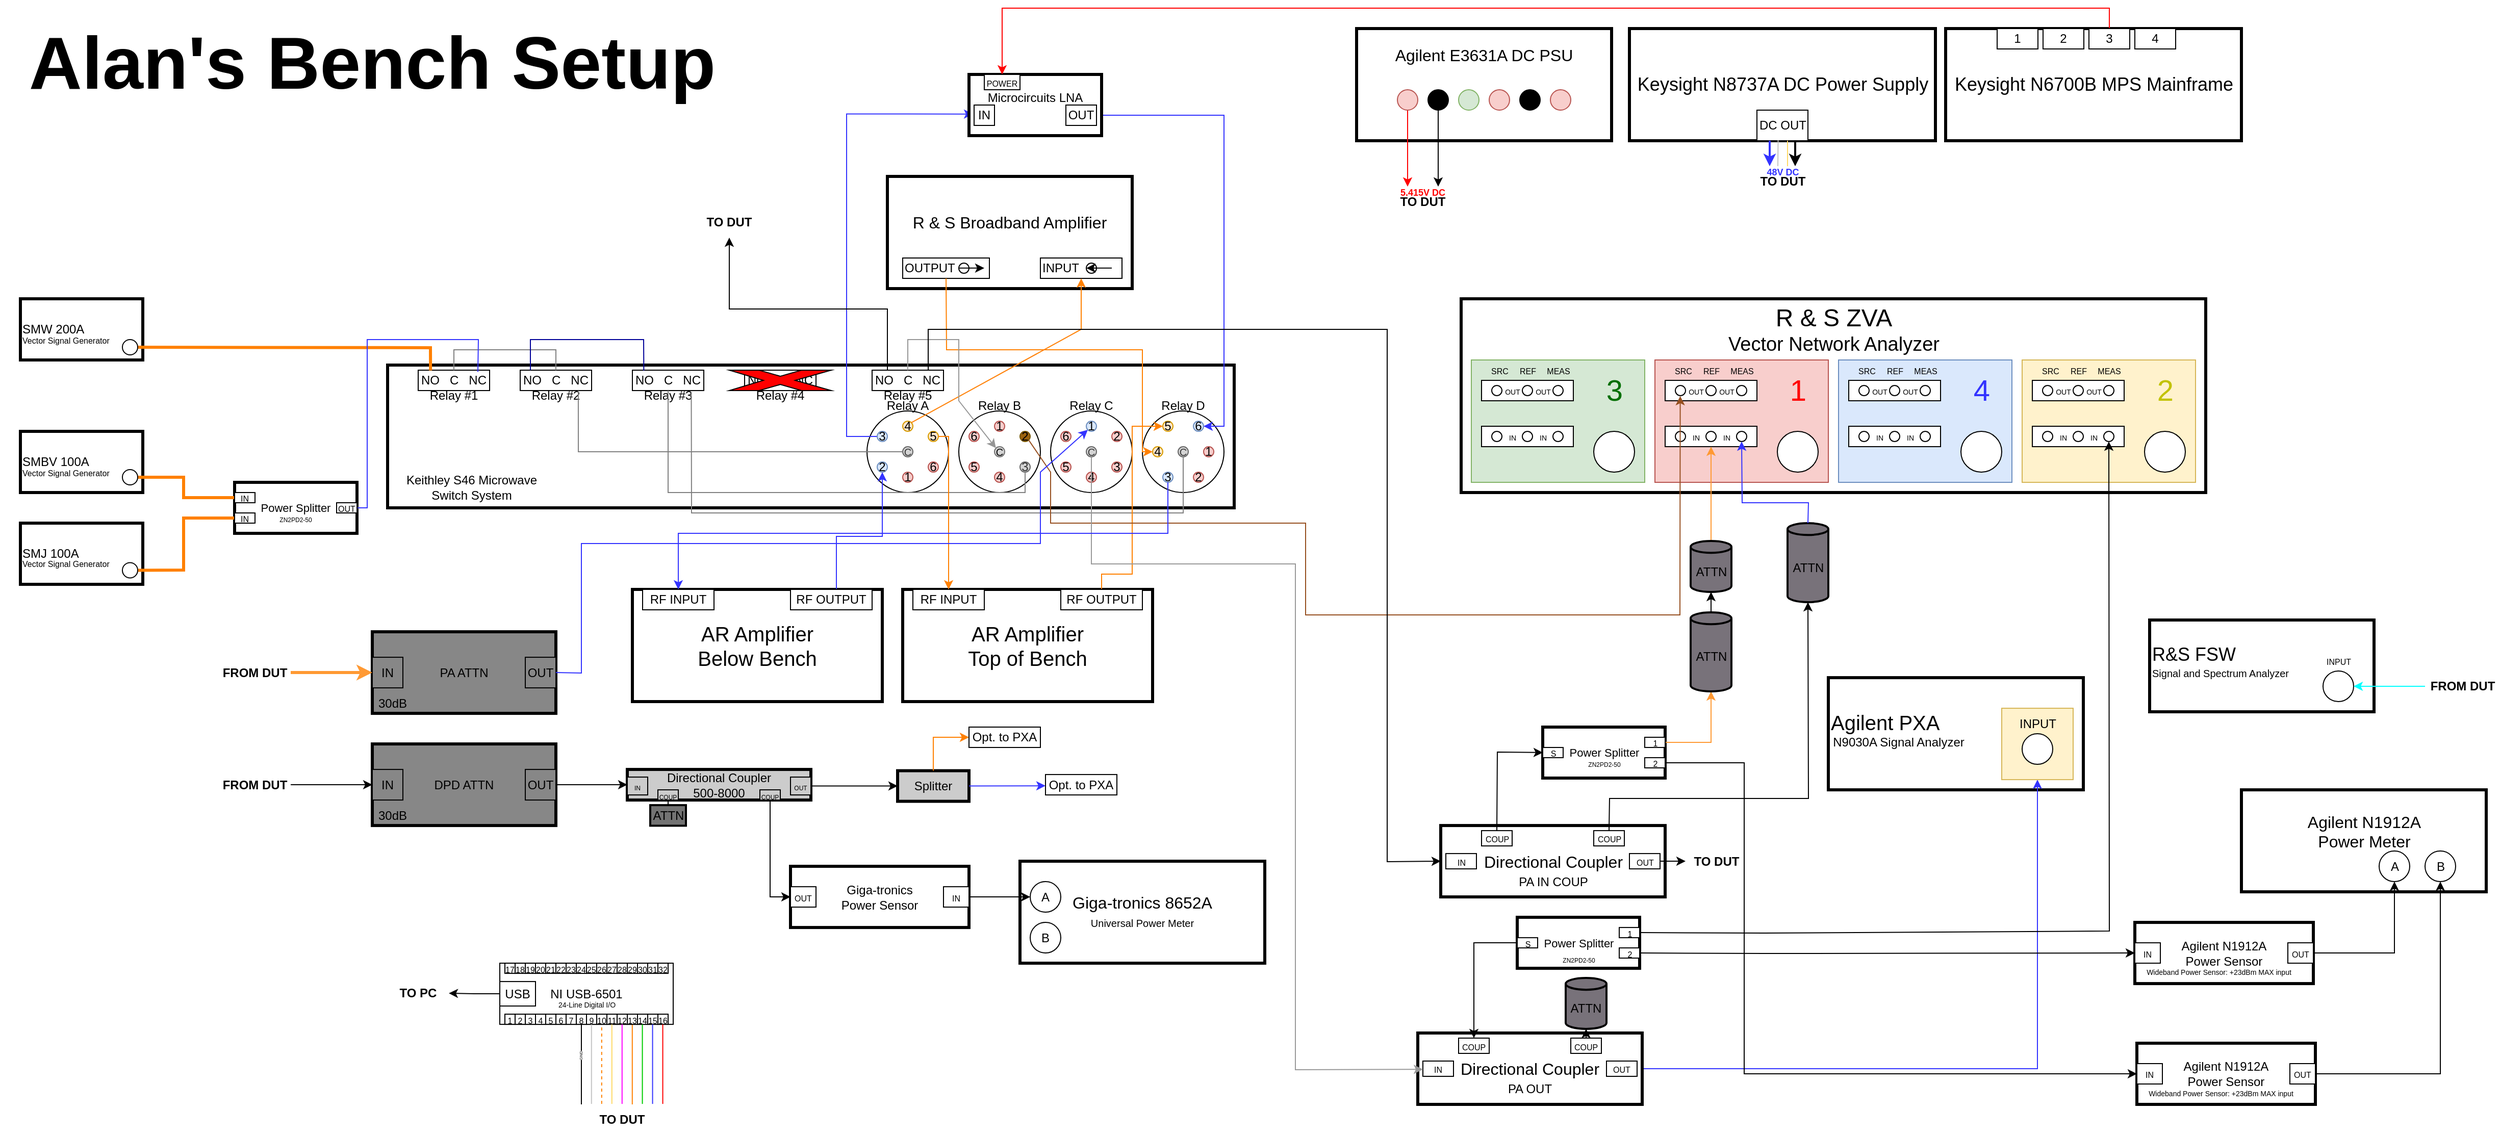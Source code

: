 <mxfile version="21.6.9" type="github" pages="2">
  <diagram name="Entire Setup" id="KPG9frDHrTeNR_pBxYRF">
    <mxGraphModel dx="1912" dy="1990" grid="1" gridSize="10" guides="1" tooltips="1" connect="1" arrows="1" fold="1" page="1" pageScale="1" pageWidth="1100" pageHeight="850" background="none" math="1" shadow="0">
      <root>
        <mxCell id="0" />
        <mxCell id="1" parent="0" />
        <mxCell id="TIZcJ4Cyvrn126za0Mi8-1" value="SMJ 100A" style="rounded=0;whiteSpace=wrap;html=1;strokeWidth=3;align=left;" parent="1" vertex="1">
          <mxGeometry x="100" y="210" width="120" height="60" as="geometry" />
        </mxCell>
        <mxCell id="TIZcJ4Cyvrn126za0Mi8-2" value="SMBV 100A" style="rounded=0;whiteSpace=wrap;html=1;strokeWidth=3;align=left;" parent="1" vertex="1">
          <mxGeometry x="100" y="120" width="120" height="60" as="geometry" />
        </mxCell>
        <mxCell id="TIZcJ4Cyvrn126za0Mi8-3" value="SMW 200A" style="rounded=0;whiteSpace=wrap;html=1;strokeWidth=3;align=left;" parent="1" vertex="1">
          <mxGeometry x="100" y="-10" width="120" height="60" as="geometry" />
        </mxCell>
        <mxCell id="TIZcJ4Cyvrn126za0Mi8-4" value="&lt;font style=&quot;font-size: 11px;&quot;&gt;Power Splitter&lt;/font&gt;" style="rounded=0;whiteSpace=wrap;html=1;strokeWidth=3;" parent="1" vertex="1">
          <mxGeometry x="310" y="170" width="120" height="50" as="geometry" />
        </mxCell>
        <mxCell id="TIZcJ4Cyvrn126za0Mi8-5" value="" style="endArrow=none;html=1;rounded=0;exitX=1;exitY=0.5;exitDx=0;exitDy=0;entryX=0;entryY=0.5;entryDx=0;entryDy=0;strokeColor=#FF8000;strokeWidth=3;" parent="1" source="4MABuNcmlsiJ_IKFp13X-12" target="IWHVhnK3SDPOk-1DZyC3-88" edge="1">
          <mxGeometry width="50" height="50" relative="1" as="geometry">
            <mxPoint x="410" y="200" as="sourcePoint" />
            <mxPoint x="300" y="190" as="targetPoint" />
            <Array as="points">
              <mxPoint x="260" y="165" />
              <mxPoint x="260" y="185" />
            </Array>
          </mxGeometry>
        </mxCell>
        <mxCell id="TIZcJ4Cyvrn126za0Mi8-6" value="" style="endArrow=none;html=1;rounded=0;exitX=1;exitY=0.5;exitDx=0;exitDy=0;entryX=0;entryY=0.5;entryDx=0;entryDy=0;strokeColor=#FF8000;strokeWidth=3;" parent="1" source="4MABuNcmlsiJ_IKFp13X-13" target="IWHVhnK3SDPOk-1DZyC3-89" edge="1">
          <mxGeometry width="50" height="50" relative="1" as="geometry">
            <mxPoint x="230" y="260" as="sourcePoint" />
            <mxPoint x="280" y="210" as="targetPoint" />
            <Array as="points">
              <mxPoint x="260" y="256" />
              <mxPoint x="260" y="205" />
            </Array>
          </mxGeometry>
        </mxCell>
        <mxCell id="TIZcJ4Cyvrn126za0Mi8-7" value="" style="rounded=0;whiteSpace=wrap;html=1;strokeWidth=3;" parent="1" vertex="1">
          <mxGeometry x="460" y="55" width="830" height="140" as="geometry" />
        </mxCell>
        <mxCell id="TIZcJ4Cyvrn126za0Mi8-8" value="NO&amp;nbsp; &amp;nbsp;C&amp;nbsp; &amp;nbsp;NC" style="rounded=0;whiteSpace=wrap;html=1;" parent="1" vertex="1">
          <mxGeometry x="490" y="60" width="70" height="20" as="geometry" />
        </mxCell>
        <mxCell id="Frwhosp65m-B4slvjgfp-1" value="Relay #1" style="text;html=1;strokeColor=none;fillColor=none;align=center;verticalAlign=middle;whiteSpace=wrap;rounded=0;" parent="1" vertex="1">
          <mxGeometry x="495" y="80" width="60" height="10" as="geometry" />
        </mxCell>
        <mxCell id="Frwhosp65m-B4slvjgfp-2" value="NO&amp;nbsp; &amp;nbsp;C&amp;nbsp; &amp;nbsp;NC" style="rounded=0;whiteSpace=wrap;html=1;" parent="1" vertex="1">
          <mxGeometry x="590" y="60" width="70" height="20" as="geometry" />
        </mxCell>
        <mxCell id="Frwhosp65m-B4slvjgfp-3" value="Relay #2" style="text;html=1;strokeColor=none;fillColor=none;align=center;verticalAlign=middle;whiteSpace=wrap;rounded=0;" parent="1" vertex="1">
          <mxGeometry x="595" y="80" width="60" height="10" as="geometry" />
        </mxCell>
        <mxCell id="Frwhosp65m-B4slvjgfp-4" value="NO&amp;nbsp; &amp;nbsp;C&amp;nbsp; &amp;nbsp;NC" style="rounded=0;whiteSpace=wrap;html=1;" parent="1" vertex="1">
          <mxGeometry x="700" y="60" width="70" height="20" as="geometry" />
        </mxCell>
        <mxCell id="Frwhosp65m-B4slvjgfp-5" value="Relay #3" style="text;html=1;strokeColor=none;fillColor=none;align=center;verticalAlign=middle;whiteSpace=wrap;rounded=0;" parent="1" vertex="1">
          <mxGeometry x="705" y="80" width="60" height="10" as="geometry" />
        </mxCell>
        <mxCell id="Frwhosp65m-B4slvjgfp-6" value="NO&amp;nbsp; &amp;nbsp;C&amp;nbsp; &amp;nbsp;NC" style="rounded=0;whiteSpace=wrap;html=1;" parent="1" vertex="1">
          <mxGeometry x="810" y="60" width="70" height="20" as="geometry" />
        </mxCell>
        <mxCell id="Frwhosp65m-B4slvjgfp-7" value="Relay #4" style="text;html=1;strokeColor=none;fillColor=none;align=center;verticalAlign=middle;whiteSpace=wrap;rounded=0;" parent="1" vertex="1">
          <mxGeometry x="815" y="80" width="60" height="10" as="geometry" />
        </mxCell>
        <mxCell id="Frwhosp65m-B4slvjgfp-8" value="" style="ellipse;whiteSpace=wrap;html=1;aspect=fixed;" parent="1" vertex="1">
          <mxGeometry x="930" y="100" width="80" height="80" as="geometry" />
        </mxCell>
        <mxCell id="Frwhosp65m-B4slvjgfp-9" value="4" style="ellipse;whiteSpace=wrap;html=1;aspect=fixed;fillColor=#ffe6cc;strokeColor=#d79b00;" parent="1" vertex="1">
          <mxGeometry x="965" y="110" width="10" height="10" as="geometry" />
        </mxCell>
        <mxCell id="Frwhosp65m-B4slvjgfp-10" value="5" style="ellipse;whiteSpace=wrap;html=1;aspect=fixed;fillColor=#ffe6cc;strokeColor=#d79b00;" parent="1" vertex="1">
          <mxGeometry x="990" y="120" width="10" height="10" as="geometry" />
        </mxCell>
        <mxCell id="Frwhosp65m-B4slvjgfp-11" value="6" style="ellipse;whiteSpace=wrap;html=1;aspect=fixed;fillColor=#f8cecc;strokeColor=#b85450;" parent="1" vertex="1">
          <mxGeometry x="990" y="150" width="10" height="10" as="geometry" />
        </mxCell>
        <mxCell id="Frwhosp65m-B4slvjgfp-12" value="1" style="ellipse;whiteSpace=wrap;html=1;aspect=fixed;fillColor=#f8cecc;strokeColor=#b85450;" parent="1" vertex="1">
          <mxGeometry x="965" y="160" width="10" height="10" as="geometry" />
        </mxCell>
        <mxCell id="Frwhosp65m-B4slvjgfp-13" value="2" style="ellipse;whiteSpace=wrap;html=1;aspect=fixed;fillColor=#dae8fc;strokeColor=#6c8ebf;" parent="1" vertex="1">
          <mxGeometry x="940" y="150" width="10" height="10" as="geometry" />
        </mxCell>
        <mxCell id="Frwhosp65m-B4slvjgfp-62" style="edgeStyle=orthogonalEdgeStyle;rounded=0;orthogonalLoop=1;jettySize=auto;html=1;entryX=0.031;entryY=0.647;entryDx=0;entryDy=0;strokeColor=#3333FF;entryPerimeter=0;" parent="1" source="Frwhosp65m-B4slvjgfp-14" target="Frwhosp65m-B4slvjgfp-61" edge="1">
          <mxGeometry relative="1" as="geometry">
            <Array as="points">
              <mxPoint x="910" y="125" />
              <mxPoint x="910" y="-191" />
            </Array>
          </mxGeometry>
        </mxCell>
        <mxCell id="Frwhosp65m-B4slvjgfp-14" value="3" style="ellipse;whiteSpace=wrap;html=1;aspect=fixed;fillColor=#dae8fc;strokeColor=#6c8ebf;" parent="1" vertex="1">
          <mxGeometry x="940" y="120" width="10" height="10" as="geometry" />
        </mxCell>
        <mxCell id="Frwhosp65m-B4slvjgfp-15" value="&lt;font style=&quot;font-size: 10px;&quot;&gt;C&lt;/font&gt;" style="ellipse;whiteSpace=wrap;html=1;aspect=fixed;fillColor=#D4D4D4;fontColor=#333333;strokeColor=#666666;" parent="1" vertex="1">
          <mxGeometry x="965" y="135" width="10" height="10" as="geometry" />
        </mxCell>
        <mxCell id="Frwhosp65m-B4slvjgfp-16" value="Relay A" style="text;html=1;strokeColor=none;fillColor=none;align=center;verticalAlign=middle;whiteSpace=wrap;rounded=0;" parent="1" vertex="1">
          <mxGeometry x="940" y="90" width="60" height="10" as="geometry" />
        </mxCell>
        <mxCell id="Frwhosp65m-B4slvjgfp-17" value="" style="ellipse;whiteSpace=wrap;html=1;aspect=fixed;" parent="1" vertex="1">
          <mxGeometry x="1020" y="100" width="80" height="80" as="geometry" />
        </mxCell>
        <mxCell id="Frwhosp65m-B4slvjgfp-18" value="1" style="ellipse;whiteSpace=wrap;html=1;aspect=fixed;fillColor=#f8cecc;strokeColor=#b85450;" parent="1" vertex="1">
          <mxGeometry x="1055" y="110" width="10" height="10" as="geometry" />
        </mxCell>
        <mxCell id="Frwhosp65m-B4slvjgfp-19" value="2" style="ellipse;whiteSpace=wrap;html=1;aspect=fixed;fillColor=#9C630E;strokeColor=#755500;gradientColor=none;" parent="1" vertex="1">
          <mxGeometry x="1080" y="120" width="10" height="10" as="geometry" />
        </mxCell>
        <mxCell id="Frwhosp65m-B4slvjgfp-20" value="3" style="ellipse;whiteSpace=wrap;html=1;aspect=fixed;fillColor=#D4D4D4;fontColor=#333333;strokeColor=#666666;" parent="1" vertex="1">
          <mxGeometry x="1080" y="150" width="10" height="10" as="geometry" />
        </mxCell>
        <mxCell id="Frwhosp65m-B4slvjgfp-21" value="4" style="ellipse;whiteSpace=wrap;html=1;aspect=fixed;fillColor=#f8cecc;strokeColor=#b85450;" parent="1" vertex="1">
          <mxGeometry x="1055" y="160" width="10" height="10" as="geometry" />
        </mxCell>
        <mxCell id="Frwhosp65m-B4slvjgfp-22" value="5" style="ellipse;whiteSpace=wrap;html=1;aspect=fixed;fillColor=#f8cecc;strokeColor=#b85450;" parent="1" vertex="1">
          <mxGeometry x="1030" y="150" width="10" height="10" as="geometry" />
        </mxCell>
        <mxCell id="Frwhosp65m-B4slvjgfp-23" value="6" style="ellipse;whiteSpace=wrap;html=1;aspect=fixed;fillColor=#f8cecc;strokeColor=#b85450;" parent="1" vertex="1">
          <mxGeometry x="1030" y="120" width="10" height="10" as="geometry" />
        </mxCell>
        <mxCell id="Frwhosp65m-B4slvjgfp-24" value="&lt;font style=&quot;font-size: 10px;&quot;&gt;C&lt;/font&gt;" style="ellipse;whiteSpace=wrap;html=1;aspect=fixed;fillColor=#D4D4D4;strokeColor=#737373;" parent="1" vertex="1">
          <mxGeometry x="1055" y="135" width="10" height="10" as="geometry" />
        </mxCell>
        <mxCell id="Frwhosp65m-B4slvjgfp-25" value="Relay B" style="text;html=1;strokeColor=none;fillColor=none;align=center;verticalAlign=middle;whiteSpace=wrap;rounded=0;" parent="1" vertex="1">
          <mxGeometry x="1030" y="90" width="60" height="10" as="geometry" />
        </mxCell>
        <mxCell id="Frwhosp65m-B4slvjgfp-26" value="" style="ellipse;whiteSpace=wrap;html=1;aspect=fixed;" parent="1" vertex="1">
          <mxGeometry x="1110" y="100" width="80" height="80" as="geometry" />
        </mxCell>
        <mxCell id="Frwhosp65m-B4slvjgfp-27" value="1" style="ellipse;whiteSpace=wrap;html=1;aspect=fixed;fillColor=#dae8fc;strokeColor=#6c8ebf;" parent="1" vertex="1">
          <mxGeometry x="1145" y="110" width="10" height="10" as="geometry" />
        </mxCell>
        <mxCell id="Frwhosp65m-B4slvjgfp-28" value="2" style="ellipse;whiteSpace=wrap;html=1;aspect=fixed;fillColor=#f8cecc;strokeColor=#b85450;" parent="1" vertex="1">
          <mxGeometry x="1170" y="120" width="10" height="10" as="geometry" />
        </mxCell>
        <mxCell id="Frwhosp65m-B4slvjgfp-29" value="3" style="ellipse;whiteSpace=wrap;html=1;aspect=fixed;fillColor=#f8cecc;strokeColor=#b85450;" parent="1" vertex="1">
          <mxGeometry x="1170" y="150" width="10" height="10" as="geometry" />
        </mxCell>
        <mxCell id="Frwhosp65m-B4slvjgfp-30" value="4" style="ellipse;whiteSpace=wrap;html=1;aspect=fixed;fillColor=#f8cecc;strokeColor=#b85450;" parent="1" vertex="1">
          <mxGeometry x="1145" y="160" width="10" height="10" as="geometry" />
        </mxCell>
        <mxCell id="Frwhosp65m-B4slvjgfp-31" value="5" style="ellipse;whiteSpace=wrap;html=1;aspect=fixed;fillColor=#f8cecc;strokeColor=#b85450;" parent="1" vertex="1">
          <mxGeometry x="1120" y="150" width="10" height="10" as="geometry" />
        </mxCell>
        <mxCell id="Frwhosp65m-B4slvjgfp-32" value="6" style="ellipse;whiteSpace=wrap;html=1;aspect=fixed;fillColor=#f8cecc;strokeColor=#b85450;" parent="1" vertex="1">
          <mxGeometry x="1120" y="120" width="10" height="10" as="geometry" />
        </mxCell>
        <mxCell id="Frwhosp65m-B4slvjgfp-33" value="&lt;font style=&quot;font-size: 10px;&quot;&gt;C&lt;/font&gt;" style="ellipse;whiteSpace=wrap;html=1;aspect=fixed;fillColor=#D4D4D4;fontColor=#333333;strokeColor=#666666;" parent="1" vertex="1">
          <mxGeometry x="1145" y="135" width="10" height="10" as="geometry" />
        </mxCell>
        <mxCell id="Frwhosp65m-B4slvjgfp-34" value="Relay C" style="text;html=1;strokeColor=none;fillColor=none;align=center;verticalAlign=middle;whiteSpace=wrap;rounded=0;" parent="1" vertex="1">
          <mxGeometry x="1120" y="90" width="60" height="10" as="geometry" />
        </mxCell>
        <mxCell id="Frwhosp65m-B4slvjgfp-35" value="" style="ellipse;whiteSpace=wrap;html=1;aspect=fixed;" parent="1" vertex="1">
          <mxGeometry x="1200" y="100" width="80" height="80" as="geometry" />
        </mxCell>
        <mxCell id="Frwhosp65m-B4slvjgfp-36" value="6" style="ellipse;whiteSpace=wrap;html=1;aspect=fixed;fillColor=#dae8fc;strokeColor=#6c8ebf;" parent="1" vertex="1">
          <mxGeometry x="1250" y="110" width="10" height="10" as="geometry" />
        </mxCell>
        <mxCell id="Frwhosp65m-B4slvjgfp-37" value="1" style="ellipse;whiteSpace=wrap;html=1;aspect=fixed;fillColor=#f8cecc;strokeColor=#b85450;" parent="1" vertex="1">
          <mxGeometry x="1260" y="135" width="10" height="10" as="geometry" />
        </mxCell>
        <mxCell id="Frwhosp65m-B4slvjgfp-38" value="2" style="ellipse;whiteSpace=wrap;html=1;aspect=fixed;fillColor=#f8cecc;strokeColor=#b85450;" parent="1" vertex="1">
          <mxGeometry x="1250" y="160" width="10" height="10" as="geometry" />
        </mxCell>
        <mxCell id="Frwhosp65m-B4slvjgfp-39" value="3" style="ellipse;whiteSpace=wrap;html=1;aspect=fixed;fillColor=#dae8fc;strokeColor=#6c8ebf;" parent="1" vertex="1">
          <mxGeometry x="1220" y="160" width="10" height="10" as="geometry" />
        </mxCell>
        <mxCell id="Frwhosp65m-B4slvjgfp-40" value="4" style="ellipse;whiteSpace=wrap;html=1;aspect=fixed;fillColor=#ffe6cc;strokeColor=#d79b00;" parent="1" vertex="1">
          <mxGeometry x="1210" y="135" width="10" height="10" as="geometry" />
        </mxCell>
        <mxCell id="Frwhosp65m-B4slvjgfp-41" value="5" style="ellipse;whiteSpace=wrap;html=1;aspect=fixed;fillColor=#ffe6cc;strokeColor=#d79b00;" parent="1" vertex="1">
          <mxGeometry x="1220" y="110" width="10" height="10" as="geometry" />
        </mxCell>
        <mxCell id="Frwhosp65m-B4slvjgfp-42" value="&lt;font style=&quot;font-size: 10px;&quot;&gt;C&lt;/font&gt;" style="ellipse;whiteSpace=wrap;html=1;aspect=fixed;fillColor=#D4D4D4;fontColor=#333333;strokeColor=#666666;" parent="1" vertex="1">
          <mxGeometry x="1235" y="135" width="10" height="10" as="geometry" />
        </mxCell>
        <mxCell id="Frwhosp65m-B4slvjgfp-43" value="Relay D" style="text;html=1;strokeColor=none;fillColor=none;align=center;verticalAlign=middle;whiteSpace=wrap;rounded=0;" parent="1" vertex="1">
          <mxGeometry x="1210" y="90" width="60" height="10" as="geometry" />
        </mxCell>
        <mxCell id="Frwhosp65m-B4slvjgfp-44" value="" style="endArrow=none;html=1;rounded=0;exitX=0.5;exitY=0;exitDx=0;exitDy=0;entryX=0.5;entryY=0;entryDx=0;entryDy=0;strokeColor=#808080;" parent="1" source="TIZcJ4Cyvrn126za0Mi8-8" target="Frwhosp65m-B4slvjgfp-2" edge="1">
          <mxGeometry width="50" height="50" relative="1" as="geometry">
            <mxPoint x="850" y="160" as="sourcePoint" />
            <mxPoint x="525" y="40" as="targetPoint" />
            <Array as="points">
              <mxPoint x="525" y="40" />
              <mxPoint x="625" y="40" />
            </Array>
          </mxGeometry>
        </mxCell>
        <mxCell id="Frwhosp65m-B4slvjgfp-46" value="" style="endArrow=none;html=1;rounded=0;entryX=0.173;entryY=0.011;entryDx=0;entryDy=0;entryPerimeter=0;exitX=1;exitY=0.5;exitDx=0;exitDy=0;strokeColor=#FF8000;strokeWidth=3;" parent="1" source="4MABuNcmlsiJ_IKFp13X-14" target="TIZcJ4Cyvrn126za0Mi8-8" edge="1">
          <mxGeometry width="50" height="50" relative="1" as="geometry">
            <mxPoint x="440" y="110" as="sourcePoint" />
            <mxPoint x="490" y="60" as="targetPoint" />
            <Array as="points">
              <mxPoint x="502" y="38" />
            </Array>
          </mxGeometry>
        </mxCell>
        <mxCell id="Frwhosp65m-B4slvjgfp-47" value="" style="endArrow=none;html=1;rounded=0;entryX=0.836;entryY=0.084;entryDx=0;entryDy=0;entryPerimeter=0;exitX=1;exitY=0.5;exitDx=0;exitDy=0;strokeColor=#3333FF;" parent="1" source="IWHVhnK3SDPOk-1DZyC3-92" target="TIZcJ4Cyvrn126za0Mi8-8" edge="1">
          <mxGeometry width="50" height="50" relative="1" as="geometry">
            <mxPoint x="470" y="140" as="sourcePoint" />
            <mxPoint x="520" y="90" as="targetPoint" />
            <Array as="points">
              <mxPoint x="440" y="195" />
              <mxPoint x="440" y="30" />
              <mxPoint x="549" y="30" />
            </Array>
          </mxGeometry>
        </mxCell>
        <mxCell id="Frwhosp65m-B4slvjgfp-48" value="" style="endArrow=none;html=1;rounded=0;entryX=0.16;entryY=0.022;entryDx=0;entryDy=0;entryPerimeter=0;strokeColor=#000099;" parent="1" target="Frwhosp65m-B4slvjgfp-4" edge="1">
          <mxGeometry width="50" height="50" relative="1" as="geometry">
            <mxPoint x="600" y="60" as="sourcePoint" />
            <mxPoint x="640" y="90" as="targetPoint" />
            <Array as="points">
              <mxPoint x="600" y="30" />
              <mxPoint x="711" y="30" />
            </Array>
          </mxGeometry>
        </mxCell>
        <mxCell id="Frwhosp65m-B4slvjgfp-49" value="" style="endArrow=none;html=1;rounded=0;exitX=0.866;exitY=0.007;exitDx=0;exitDy=0;exitPerimeter=0;entryX=0;entryY=0.5;entryDx=0;entryDy=0;strokeColor=#808080;" parent="1" source="Frwhosp65m-B4slvjgfp-3" target="Frwhosp65m-B4slvjgfp-15" edge="1">
          <mxGeometry width="50" height="50" relative="1" as="geometry">
            <mxPoint x="660" y="150" as="sourcePoint" />
            <mxPoint x="710" y="100" as="targetPoint" />
            <Array as="points">
              <mxPoint x="647" y="140" />
            </Array>
          </mxGeometry>
        </mxCell>
        <mxCell id="Frwhosp65m-B4slvjgfp-50" value="NO&amp;nbsp; &amp;nbsp;C&amp;nbsp; &amp;nbsp;NC" style="rounded=0;whiteSpace=wrap;html=1;" parent="1" vertex="1">
          <mxGeometry x="935" y="60" width="70" height="20" as="geometry" />
        </mxCell>
        <mxCell id="Frwhosp65m-B4slvjgfp-51" value="Relay #5" style="text;html=1;strokeColor=none;fillColor=none;align=center;verticalAlign=middle;whiteSpace=wrap;rounded=0;" parent="1" vertex="1">
          <mxGeometry x="940" y="80" width="60" height="10" as="geometry" />
        </mxCell>
        <mxCell id="Frwhosp65m-B4slvjgfp-52" value="" style="endArrow=none;html=1;rounded=0;exitX=0.5;exitY=0;exitDx=0;exitDy=0;entryX=0.5;entryY=1;entryDx=0;entryDy=0;strokeColor=#808080;" parent="1" source="Frwhosp65m-B4slvjgfp-5" target="Frwhosp65m-B4slvjgfp-20" edge="1">
          <mxGeometry width="50" height="50" relative="1" as="geometry">
            <mxPoint x="870" y="150" as="sourcePoint" />
            <mxPoint x="920" y="100" as="targetPoint" />
            <Array as="points">
              <mxPoint x="735" y="180" />
              <mxPoint x="1085" y="180" />
            </Array>
          </mxGeometry>
        </mxCell>
        <mxCell id="Frwhosp65m-B4slvjgfp-53" value="" style="endArrow=none;html=1;rounded=0;exitX=0.879;exitY=0.145;exitDx=0;exitDy=0;exitPerimeter=0;strokeColor=#808080;entryX=0.5;entryY=1;entryDx=0;entryDy=0;" parent="1" source="Frwhosp65m-B4slvjgfp-5" target="Frwhosp65m-B4slvjgfp-42" edge="1">
          <mxGeometry width="50" height="50" relative="1" as="geometry">
            <mxPoint x="880" y="140" as="sourcePoint" />
            <mxPoint x="1210" y="180" as="targetPoint" />
            <Array as="points">
              <mxPoint x="758" y="200" />
              <mxPoint x="1240" y="200" />
            </Array>
          </mxGeometry>
        </mxCell>
        <mxCell id="Frwhosp65m-B4slvjgfp-54" value="&lt;font style=&quot;font-size: 20px;&quot;&gt;AR Amplifier&lt;br&gt;Top of Bench&lt;br&gt;&lt;/font&gt;" style="rounded=0;whiteSpace=wrap;html=1;strokeWidth=3;" parent="1" vertex="1">
          <mxGeometry x="965" y="275" width="245" height="110" as="geometry" />
        </mxCell>
        <mxCell id="Frwhosp65m-B4slvjgfp-55" value="RF INPUT" style="rounded=0;whiteSpace=wrap;html=1;" parent="1" vertex="1">
          <mxGeometry x="975" y="275" width="70" height="20" as="geometry" />
        </mxCell>
        <mxCell id="Frwhosp65m-B4slvjgfp-60" style="edgeStyle=orthogonalEdgeStyle;rounded=0;orthogonalLoop=1;jettySize=auto;html=1;strokeColor=#FF8000;exitX=0.5;exitY=0;exitDx=0;exitDy=0;entryX=0;entryY=0.5;entryDx=0;entryDy=0;" parent="1" source="Frwhosp65m-B4slvjgfp-57" target="Frwhosp65m-B4slvjgfp-41" edge="1">
          <mxGeometry relative="1" as="geometry">
            <Array as="points">
              <mxPoint x="1160" y="260" />
              <mxPoint x="1190" y="260" />
              <mxPoint x="1190" y="115" />
            </Array>
            <mxPoint x="1190" y="170" as="targetPoint" />
          </mxGeometry>
        </mxCell>
        <mxCell id="Frwhosp65m-B4slvjgfp-57" value="RF OUTPUT" style="rounded=0;whiteSpace=wrap;html=1;" parent="1" vertex="1">
          <mxGeometry x="1120" y="275" width="80" height="20" as="geometry" />
        </mxCell>
        <mxCell id="Frwhosp65m-B4slvjgfp-59" style="edgeStyle=orthogonalEdgeStyle;rounded=0;orthogonalLoop=1;jettySize=auto;html=1;entryX=0.5;entryY=0;entryDx=0;entryDy=0;strokeColor=#FF8000;strokeWidth=1;" parent="1" source="Frwhosp65m-B4slvjgfp-10" target="Frwhosp65m-B4slvjgfp-55" edge="1">
          <mxGeometry relative="1" as="geometry">
            <Array as="points">
              <mxPoint x="1010" y="125" />
            </Array>
          </mxGeometry>
        </mxCell>
        <mxCell id="Frwhosp65m-B4slvjgfp-63" style="edgeStyle=orthogonalEdgeStyle;rounded=0;orthogonalLoop=1;jettySize=auto;html=1;strokeColor=#3333FF;entryX=1;entryY=0.5;entryDx=0;entryDy=0;" parent="1" source="Frwhosp65m-B4slvjgfp-61" target="Frwhosp65m-B4slvjgfp-36" edge="1">
          <mxGeometry relative="1" as="geometry">
            <Array as="points">
              <mxPoint x="1280" y="-190" />
              <mxPoint x="1280" y="115" />
            </Array>
            <mxPoint x="1260" y="80" as="targetPoint" />
          </mxGeometry>
        </mxCell>
        <mxCell id="Frwhosp65m-B4slvjgfp-61" value="Microcircuits LNA&lt;br&gt;&lt;br&gt;" style="rounded=0;whiteSpace=wrap;html=1;strokeWidth=3;" parent="1" vertex="1">
          <mxGeometry x="1030" y="-230" width="130" height="60" as="geometry" />
        </mxCell>
        <mxCell id="Frwhosp65m-B4slvjgfp-64" value="IN" style="rounded=0;whiteSpace=wrap;html=1;" parent="1" vertex="1">
          <mxGeometry x="1035" y="-200" width="20" height="20" as="geometry" />
        </mxCell>
        <mxCell id="Frwhosp65m-B4slvjgfp-65" value="OUT" style="rounded=0;whiteSpace=wrap;html=1;" parent="1" vertex="1">
          <mxGeometry x="1125" y="-200" width="30" height="20" as="geometry" />
        </mxCell>
        <mxCell id="Frwhosp65m-B4slvjgfp-66" value="&lt;font style=&quot;font-size: 16px;&quot;&gt;R &amp;amp; S Broadband Amplifier&lt;br&gt;&lt;br&gt;&lt;/font&gt;" style="rounded=0;whiteSpace=wrap;html=1;strokeWidth=3;" parent="1" vertex="1">
          <mxGeometry x="950" y="-130" width="240" height="110" as="geometry" />
        </mxCell>
        <mxCell id="Frwhosp65m-B4slvjgfp-67" value="INPUT" style="rounded=0;whiteSpace=wrap;html=1;align=left;" parent="1" vertex="1">
          <mxGeometry x="1100" y="-50" width="80" height="20" as="geometry" />
        </mxCell>
        <mxCell id="Frwhosp65m-B4slvjgfp-68" value="" style="ellipse;whiteSpace=wrap;html=1;aspect=fixed;" parent="1" vertex="1">
          <mxGeometry x="1145" y="-45" width="10" height="10" as="geometry" />
        </mxCell>
        <mxCell id="Frwhosp65m-B4slvjgfp-69" value="" style="endArrow=classic;html=1;rounded=0;strokeWidth=1;strokeColor=default;" parent="1" edge="1">
          <mxGeometry width="50" height="50" relative="1" as="geometry">
            <mxPoint x="1170" y="-40.11" as="sourcePoint" />
            <mxPoint x="1145" y="-40.11" as="targetPoint" />
          </mxGeometry>
        </mxCell>
        <mxCell id="Frwhosp65m-B4slvjgfp-76" value="OUTPUT" style="rounded=0;whiteSpace=wrap;html=1;align=left;" parent="1" vertex="1">
          <mxGeometry x="965" y="-50" width="85" height="20" as="geometry" />
        </mxCell>
        <mxCell id="Frwhosp65m-B4slvjgfp-77" value="" style="ellipse;whiteSpace=wrap;html=1;aspect=fixed;" parent="1" vertex="1">
          <mxGeometry x="1020" y="-45" width="10" height="10" as="geometry" />
        </mxCell>
        <mxCell id="Frwhosp65m-B4slvjgfp-78" value="" style="endArrow=classic;html=1;rounded=0;strokeWidth=1;strokeColor=default;" parent="1" edge="1">
          <mxGeometry width="50" height="50" relative="1" as="geometry">
            <mxPoint x="1020" y="-40.11" as="sourcePoint" />
            <mxPoint x="1045" y="-40.11" as="targetPoint" />
          </mxGeometry>
        </mxCell>
        <mxCell id="Frwhosp65m-B4slvjgfp-80" value="" style="endArrow=classic;html=1;rounded=0;exitX=1;exitY=0;exitDx=0;exitDy=0;entryX=0.5;entryY=1;entryDx=0;entryDy=0;strokeColor=#FF8000;" parent="1" source="Frwhosp65m-B4slvjgfp-9" target="Frwhosp65m-B4slvjgfp-67" edge="1">
          <mxGeometry width="50" height="50" relative="1" as="geometry">
            <mxPoint x="990" y="70" as="sourcePoint" />
            <mxPoint x="1040" y="20" as="targetPoint" />
            <Array as="points">
              <mxPoint x="1140" y="20" />
            </Array>
          </mxGeometry>
        </mxCell>
        <mxCell id="Frwhosp65m-B4slvjgfp-81" value="" style="endArrow=classic;html=1;rounded=0;exitX=0.5;exitY=1;exitDx=0;exitDy=0;strokeColor=#FF8000;entryX=0;entryY=0.5;entryDx=0;entryDy=0;" parent="1" source="Frwhosp65m-B4slvjgfp-76" target="Frwhosp65m-B4slvjgfp-40" edge="1">
          <mxGeometry width="50" height="50" relative="1" as="geometry">
            <mxPoint x="1130" y="70" as="sourcePoint" />
            <mxPoint x="1200" y="100" as="targetPoint" />
            <Array as="points">
              <mxPoint x="1008" y="40" />
              <mxPoint x="1200" y="40" />
              <mxPoint x="1200" y="140" />
            </Array>
          </mxGeometry>
        </mxCell>
        <mxCell id="Frwhosp65m-B4slvjgfp-83" value="&lt;font style=&quot;font-size: 18px;&quot;&gt;Keysight N8737A DC Power Supply&lt;/font&gt;" style="rounded=0;whiteSpace=wrap;html=1;strokeWidth=3;" parent="1" vertex="1">
          <mxGeometry x="1677.5" y="-275" width="300" height="110" as="geometry" />
        </mxCell>
        <mxCell id="Frwhosp65m-B4slvjgfp-84" value="&lt;font style=&quot;font-size: 18px;&quot;&gt;Keysight N6700B MPS Mainframe&lt;/font&gt;" style="rounded=0;whiteSpace=wrap;html=1;strokeWidth=3;" parent="1" vertex="1">
          <mxGeometry x="1987.5" y="-275" width="290" height="110" as="geometry" />
        </mxCell>
        <mxCell id="Frwhosp65m-B4slvjgfp-85" value="&lt;font style=&quot;font-size: 16px;&quot;&gt;Agilent E3631A DC PSU&lt;br&gt;&lt;br&gt;&lt;br&gt;&lt;br&gt;&lt;/font&gt;" style="rounded=0;whiteSpace=wrap;html=1;strokeWidth=3;" parent="1" vertex="1">
          <mxGeometry x="1410" y="-275" width="250" height="110" as="geometry" />
        </mxCell>
        <mxCell id="Frwhosp65m-B4slvjgfp-87" value="&lt;font style=&quot;&quot;&gt;&lt;span style=&quot;font-size: 24px;&quot;&gt;R &amp;amp; S ZVA&lt;/span&gt;&lt;br&gt;&lt;font style=&quot;font-size: 19px;&quot;&gt;Vector Network Analyzer&lt;/font&gt;&lt;br&gt;&lt;br&gt;&lt;br&gt;&lt;br&gt;&lt;br&gt;&lt;br&gt;&lt;br&gt;&lt;br&gt;&lt;br&gt;&lt;br&gt;&lt;/font&gt;" style="rounded=0;whiteSpace=wrap;html=1;strokeWidth=3;" parent="1" vertex="1">
          <mxGeometry x="1512.5" y="-10" width="730" height="190" as="geometry" />
        </mxCell>
        <mxCell id="Frwhosp65m-B4slvjgfp-88" value="&lt;font style=&quot;font-size: 20px;&quot;&gt;Agilent PXA&lt;br&gt;&lt;br&gt;&lt;/font&gt;" style="rounded=0;whiteSpace=wrap;html=1;align=left;strokeWidth=3;" parent="1" vertex="1">
          <mxGeometry x="1872.5" y="361.54" width="250" height="110" as="geometry" />
        </mxCell>
        <mxCell id="Frwhosp65m-B4slvjgfp-89" value="&lt;font style=&quot;font-size: 18px;&quot;&gt;R&amp;amp;S FSW&lt;br&gt;&lt;br&gt;&lt;/font&gt;" style="rounded=0;whiteSpace=wrap;html=1;align=left;strokeWidth=3;" parent="1" vertex="1">
          <mxGeometry x="2187.5" y="305" width="220" height="90" as="geometry" />
        </mxCell>
        <mxCell id="Frwhosp65m-B4slvjgfp-90" value="" style="rounded=0;whiteSpace=wrap;html=1;fillColor=#d5e8d4;strokeColor=#82b366;" parent="1" vertex="1">
          <mxGeometry x="1522.5" y="50" width="170" height="120" as="geometry" />
        </mxCell>
        <mxCell id="Frwhosp65m-B4slvjgfp-94" value="" style="rounded=0;whiteSpace=wrap;html=1;" parent="1" vertex="1">
          <mxGeometry x="1532.5" y="70" width="90" height="20" as="geometry" />
        </mxCell>
        <mxCell id="Frwhosp65m-B4slvjgfp-95" value="" style="rounded=0;whiteSpace=wrap;html=1;" parent="1" vertex="1">
          <mxGeometry x="1532.5" y="115" width="90" height="20" as="geometry" />
        </mxCell>
        <mxCell id="Frwhosp65m-B4slvjgfp-97" value="" style="ellipse;whiteSpace=wrap;html=1;aspect=fixed;" parent="1" vertex="1">
          <mxGeometry x="1642.5" y="120" width="40" height="40" as="geometry" />
        </mxCell>
        <mxCell id="Frwhosp65m-B4slvjgfp-98" value="&lt;font color=&quot;#006e00&quot; style=&quot;font-size: 29px;&quot;&gt;3&lt;/font&gt;" style="text;html=1;strokeColor=none;fillColor=none;align=center;verticalAlign=middle;whiteSpace=wrap;rounded=0;" parent="1" vertex="1">
          <mxGeometry x="1632.5" y="65" width="60" height="30" as="geometry" />
        </mxCell>
        <mxCell id="Frwhosp65m-B4slvjgfp-99" value="" style="ellipse;whiteSpace=wrap;html=1;aspect=fixed;" parent="1" vertex="1">
          <mxGeometry x="1542.5" y="75" width="10" height="10" as="geometry" />
        </mxCell>
        <mxCell id="Frwhosp65m-B4slvjgfp-100" value="&lt;font style=&quot;font-size: 8px;&quot;&gt;SRC&lt;/font&gt;" style="text;html=1;strokeColor=none;fillColor=none;align=center;verticalAlign=middle;whiteSpace=wrap;rounded=0;" parent="1" vertex="1">
          <mxGeometry x="1537.5" y="50" width="25" height="20" as="geometry" />
        </mxCell>
        <mxCell id="IWHVhnK3SDPOk-1DZyC3-1" value="" style="ellipse;whiteSpace=wrap;html=1;aspect=fixed;" parent="1" vertex="1">
          <mxGeometry x="1572.5" y="75" width="10" height="10" as="geometry" />
        </mxCell>
        <mxCell id="IWHVhnK3SDPOk-1DZyC3-2" value="" style="ellipse;whiteSpace=wrap;html=1;aspect=fixed;" parent="1" vertex="1">
          <mxGeometry x="1602.5" y="75" width="10" height="10" as="geometry" />
        </mxCell>
        <mxCell id="IWHVhnK3SDPOk-1DZyC3-3" value="" style="ellipse;whiteSpace=wrap;html=1;aspect=fixed;" parent="1" vertex="1">
          <mxGeometry x="1542.5" y="120" width="10" height="10" as="geometry" />
        </mxCell>
        <mxCell id="IWHVhnK3SDPOk-1DZyC3-4" value="" style="ellipse;whiteSpace=wrap;html=1;aspect=fixed;" parent="1" vertex="1">
          <mxGeometry x="1572.5" y="120" width="10" height="10" as="geometry" />
        </mxCell>
        <mxCell id="IWHVhnK3SDPOk-1DZyC3-5" value="" style="ellipse;whiteSpace=wrap;html=1;aspect=fixed;" parent="1" vertex="1">
          <mxGeometry x="1602.5" y="120" width="10" height="10" as="geometry" />
        </mxCell>
        <mxCell id="IWHVhnK3SDPOk-1DZyC3-6" value="&lt;font style=&quot;font-size: 8px;&quot;&gt;REF&lt;/font&gt;" style="text;html=1;strokeColor=none;fillColor=none;align=center;verticalAlign=middle;whiteSpace=wrap;rounded=0;" parent="1" vertex="1">
          <mxGeometry x="1567.5" y="50" width="20" height="20" as="geometry" />
        </mxCell>
        <mxCell id="IWHVhnK3SDPOk-1DZyC3-7" value="&lt;font style=&quot;font-size: 8px;&quot;&gt;MEAS&lt;/font&gt;" style="text;html=1;strokeColor=none;fillColor=none;align=center;verticalAlign=middle;whiteSpace=wrap;rounded=0;" parent="1" vertex="1">
          <mxGeometry x="1597.5" y="50" width="20" height="20" as="geometry" />
        </mxCell>
        <mxCell id="IWHVhnK3SDPOk-1DZyC3-8" value="&lt;font style=&quot;font-size: 7px;&quot;&gt;OUT&lt;/font&gt;" style="text;html=1;strokeColor=none;fillColor=none;align=center;verticalAlign=middle;whiteSpace=wrap;rounded=0;" parent="1" vertex="1">
          <mxGeometry x="1552.5" y="75" width="20" height="10" as="geometry" />
        </mxCell>
        <mxCell id="IWHVhnK3SDPOk-1DZyC3-9" value="&lt;font style=&quot;font-size: 7px;&quot;&gt;IN&lt;/font&gt;" style="text;html=1;strokeColor=none;fillColor=none;align=center;verticalAlign=middle;whiteSpace=wrap;rounded=0;" parent="1" vertex="1">
          <mxGeometry x="1552.5" y="120" width="20" height="10" as="geometry" />
        </mxCell>
        <mxCell id="IWHVhnK3SDPOk-1DZyC3-26" value="" style="rounded=0;whiteSpace=wrap;html=1;fillColor=#f8cecc;strokeColor=#b85450;" parent="1" vertex="1">
          <mxGeometry x="1702.5" y="50" width="170" height="120" as="geometry" />
        </mxCell>
        <mxCell id="IWHVhnK3SDPOk-1DZyC3-27" value="" style="rounded=0;whiteSpace=wrap;html=1;" parent="1" vertex="1">
          <mxGeometry x="1712.5" y="70" width="90" height="20" as="geometry" />
        </mxCell>
        <mxCell id="IWHVhnK3SDPOk-1DZyC3-28" value="" style="rounded=0;whiteSpace=wrap;html=1;" parent="1" vertex="1">
          <mxGeometry x="1712.5" y="115" width="90" height="20" as="geometry" />
        </mxCell>
        <mxCell id="IWHVhnK3SDPOk-1DZyC3-29" value="" style="ellipse;whiteSpace=wrap;html=1;aspect=fixed;" parent="1" vertex="1">
          <mxGeometry x="1822.5" y="120" width="40" height="40" as="geometry" />
        </mxCell>
        <mxCell id="IWHVhnK3SDPOk-1DZyC3-30" value="&lt;font color=&quot;#ff0000&quot; style=&quot;font-size: 29px;&quot;&gt;1&lt;/font&gt;" style="text;html=1;strokeColor=none;fillColor=none;align=center;verticalAlign=middle;whiteSpace=wrap;rounded=0;" parent="1" vertex="1">
          <mxGeometry x="1812.5" y="65" width="60" height="30" as="geometry" />
        </mxCell>
        <mxCell id="IWHVhnK3SDPOk-1DZyC3-31" value="" style="ellipse;whiteSpace=wrap;html=1;aspect=fixed;" parent="1" vertex="1">
          <mxGeometry x="1722.5" y="75" width="10" height="10" as="geometry" />
        </mxCell>
        <mxCell id="IWHVhnK3SDPOk-1DZyC3-32" value="&lt;font style=&quot;font-size: 8px;&quot;&gt;SRC&lt;/font&gt;" style="text;html=1;strokeColor=none;fillColor=none;align=center;verticalAlign=middle;whiteSpace=wrap;rounded=0;" parent="1" vertex="1">
          <mxGeometry x="1717.5" y="50" width="25" height="20" as="geometry" />
        </mxCell>
        <mxCell id="IWHVhnK3SDPOk-1DZyC3-33" value="" style="ellipse;whiteSpace=wrap;html=1;aspect=fixed;" parent="1" vertex="1">
          <mxGeometry x="1752.5" y="75" width="10" height="10" as="geometry" />
        </mxCell>
        <mxCell id="IWHVhnK3SDPOk-1DZyC3-34" value="" style="ellipse;whiteSpace=wrap;html=1;aspect=fixed;" parent="1" vertex="1">
          <mxGeometry x="1782.5" y="75" width="10" height="10" as="geometry" />
        </mxCell>
        <mxCell id="IWHVhnK3SDPOk-1DZyC3-35" value="" style="ellipse;whiteSpace=wrap;html=1;aspect=fixed;" parent="1" vertex="1">
          <mxGeometry x="1722.5" y="120" width="10" height="10" as="geometry" />
        </mxCell>
        <mxCell id="IWHVhnK3SDPOk-1DZyC3-36" value="" style="ellipse;whiteSpace=wrap;html=1;aspect=fixed;" parent="1" vertex="1">
          <mxGeometry x="1752.5" y="120" width="10" height="10" as="geometry" />
        </mxCell>
        <mxCell id="IWHVhnK3SDPOk-1DZyC3-37" value="" style="ellipse;whiteSpace=wrap;html=1;aspect=fixed;" parent="1" vertex="1">
          <mxGeometry x="1782.5" y="120" width="10" height="10" as="geometry" />
        </mxCell>
        <mxCell id="IWHVhnK3SDPOk-1DZyC3-38" value="&lt;font style=&quot;font-size: 8px;&quot;&gt;REF&lt;/font&gt;" style="text;html=1;strokeColor=none;fillColor=none;align=center;verticalAlign=middle;whiteSpace=wrap;rounded=0;" parent="1" vertex="1">
          <mxGeometry x="1747.5" y="50" width="20" height="20" as="geometry" />
        </mxCell>
        <mxCell id="IWHVhnK3SDPOk-1DZyC3-39" value="&lt;font style=&quot;font-size: 8px;&quot;&gt;MEAS&lt;/font&gt;" style="text;html=1;strokeColor=none;fillColor=none;align=center;verticalAlign=middle;whiteSpace=wrap;rounded=0;" parent="1" vertex="1">
          <mxGeometry x="1777.5" y="50" width="20" height="20" as="geometry" />
        </mxCell>
        <mxCell id="IWHVhnK3SDPOk-1DZyC3-40" value="&lt;font style=&quot;font-size: 7px;&quot;&gt;OUT&lt;/font&gt;" style="text;html=1;strokeColor=none;fillColor=none;align=center;verticalAlign=middle;whiteSpace=wrap;rounded=0;" parent="1" vertex="1">
          <mxGeometry x="1732.5" y="75" width="20" height="10" as="geometry" />
        </mxCell>
        <mxCell id="IWHVhnK3SDPOk-1DZyC3-41" value="&lt;font style=&quot;font-size: 7px;&quot;&gt;IN&lt;/font&gt;" style="text;html=1;strokeColor=none;fillColor=none;align=center;verticalAlign=middle;whiteSpace=wrap;rounded=0;" parent="1" vertex="1">
          <mxGeometry x="1732.5" y="120" width="20" height="10" as="geometry" />
        </mxCell>
        <mxCell id="IWHVhnK3SDPOk-1DZyC3-42" value="" style="rounded=0;whiteSpace=wrap;html=1;fillColor=#dae8fc;strokeColor=#6c8ebf;" parent="1" vertex="1">
          <mxGeometry x="1882.5" y="50" width="170" height="120" as="geometry" />
        </mxCell>
        <mxCell id="IWHVhnK3SDPOk-1DZyC3-43" value="" style="rounded=0;whiteSpace=wrap;html=1;" parent="1" vertex="1">
          <mxGeometry x="1892.5" y="70" width="90" height="20" as="geometry" />
        </mxCell>
        <mxCell id="IWHVhnK3SDPOk-1DZyC3-44" value="" style="rounded=0;whiteSpace=wrap;html=1;" parent="1" vertex="1">
          <mxGeometry x="1892.5" y="115" width="90" height="20" as="geometry" />
        </mxCell>
        <mxCell id="IWHVhnK3SDPOk-1DZyC3-45" value="" style="ellipse;whiteSpace=wrap;html=1;aspect=fixed;" parent="1" vertex="1">
          <mxGeometry x="2002.5" y="120" width="40" height="40" as="geometry" />
        </mxCell>
        <mxCell id="IWHVhnK3SDPOk-1DZyC3-46" value="&lt;font color=&quot;#3333ff&quot; style=&quot;font-size: 29px;&quot;&gt;4&lt;/font&gt;" style="text;html=1;strokeColor=none;fillColor=none;align=center;verticalAlign=middle;whiteSpace=wrap;rounded=0;" parent="1" vertex="1">
          <mxGeometry x="1992.5" y="65" width="60" height="30" as="geometry" />
        </mxCell>
        <mxCell id="IWHVhnK3SDPOk-1DZyC3-47" value="" style="ellipse;whiteSpace=wrap;html=1;aspect=fixed;" parent="1" vertex="1">
          <mxGeometry x="1902.5" y="75" width="10" height="10" as="geometry" />
        </mxCell>
        <mxCell id="IWHVhnK3SDPOk-1DZyC3-48" value="&lt;font style=&quot;font-size: 8px;&quot;&gt;SRC&lt;/font&gt;" style="text;html=1;strokeColor=none;fillColor=none;align=center;verticalAlign=middle;whiteSpace=wrap;rounded=0;" parent="1" vertex="1">
          <mxGeometry x="1897.5" y="50" width="25" height="20" as="geometry" />
        </mxCell>
        <mxCell id="IWHVhnK3SDPOk-1DZyC3-49" value="" style="ellipse;whiteSpace=wrap;html=1;aspect=fixed;" parent="1" vertex="1">
          <mxGeometry x="1932.5" y="75" width="10" height="10" as="geometry" />
        </mxCell>
        <mxCell id="IWHVhnK3SDPOk-1DZyC3-50" value="" style="ellipse;whiteSpace=wrap;html=1;aspect=fixed;" parent="1" vertex="1">
          <mxGeometry x="1962.5" y="75" width="10" height="10" as="geometry" />
        </mxCell>
        <mxCell id="IWHVhnK3SDPOk-1DZyC3-51" value="" style="ellipse;whiteSpace=wrap;html=1;aspect=fixed;" parent="1" vertex="1">
          <mxGeometry x="1902.5" y="120" width="10" height="10" as="geometry" />
        </mxCell>
        <mxCell id="IWHVhnK3SDPOk-1DZyC3-52" value="" style="ellipse;whiteSpace=wrap;html=1;aspect=fixed;" parent="1" vertex="1">
          <mxGeometry x="1932.5" y="120" width="10" height="10" as="geometry" />
        </mxCell>
        <mxCell id="IWHVhnK3SDPOk-1DZyC3-53" value="" style="ellipse;whiteSpace=wrap;html=1;aspect=fixed;" parent="1" vertex="1">
          <mxGeometry x="1962.5" y="120" width="10" height="10" as="geometry" />
        </mxCell>
        <mxCell id="IWHVhnK3SDPOk-1DZyC3-54" value="&lt;font style=&quot;font-size: 8px;&quot;&gt;REF&lt;/font&gt;" style="text;html=1;strokeColor=none;fillColor=none;align=center;verticalAlign=middle;whiteSpace=wrap;rounded=0;" parent="1" vertex="1">
          <mxGeometry x="1927.5" y="50" width="20" height="20" as="geometry" />
        </mxCell>
        <mxCell id="IWHVhnK3SDPOk-1DZyC3-55" value="&lt;font style=&quot;font-size: 8px;&quot;&gt;MEAS&lt;/font&gt;" style="text;html=1;strokeColor=none;fillColor=none;align=center;verticalAlign=middle;whiteSpace=wrap;rounded=0;" parent="1" vertex="1">
          <mxGeometry x="1957.5" y="50" width="20" height="20" as="geometry" />
        </mxCell>
        <mxCell id="IWHVhnK3SDPOk-1DZyC3-56" value="&lt;font style=&quot;font-size: 7px;&quot;&gt;OUT&lt;/font&gt;" style="text;html=1;strokeColor=none;fillColor=none;align=center;verticalAlign=middle;whiteSpace=wrap;rounded=0;" parent="1" vertex="1">
          <mxGeometry x="1912.5" y="75" width="20" height="10" as="geometry" />
        </mxCell>
        <mxCell id="IWHVhnK3SDPOk-1DZyC3-57" value="&lt;font style=&quot;font-size: 7px;&quot;&gt;IN&lt;/font&gt;" style="text;html=1;strokeColor=none;fillColor=none;align=center;verticalAlign=middle;whiteSpace=wrap;rounded=0;" parent="1" vertex="1">
          <mxGeometry x="1912.5" y="120" width="20" height="10" as="geometry" />
        </mxCell>
        <mxCell id="IWHVhnK3SDPOk-1DZyC3-58" value="" style="rounded=0;whiteSpace=wrap;html=1;fillColor=#fff2cc;strokeColor=#d6b656;" parent="1" vertex="1">
          <mxGeometry x="2062.5" y="50" width="170" height="120" as="geometry" />
        </mxCell>
        <mxCell id="IWHVhnK3SDPOk-1DZyC3-59" value="" style="rounded=0;whiteSpace=wrap;html=1;" parent="1" vertex="1">
          <mxGeometry x="2072.5" y="70" width="90" height="20" as="geometry" />
        </mxCell>
        <mxCell id="IWHVhnK3SDPOk-1DZyC3-60" value="" style="rounded=0;whiteSpace=wrap;html=1;" parent="1" vertex="1">
          <mxGeometry x="2072.5" y="115" width="90" height="20" as="geometry" />
        </mxCell>
        <mxCell id="IWHVhnK3SDPOk-1DZyC3-61" value="" style="ellipse;whiteSpace=wrap;html=1;aspect=fixed;" parent="1" vertex="1">
          <mxGeometry x="2182.5" y="120" width="40" height="40" as="geometry" />
        </mxCell>
        <mxCell id="IWHVhnK3SDPOk-1DZyC3-62" value="&lt;font color=&quot;#c2c200&quot; style=&quot;font-size: 29px;&quot;&gt;2&lt;/font&gt;" style="text;html=1;strokeColor=none;fillColor=none;align=center;verticalAlign=middle;whiteSpace=wrap;rounded=0;" parent="1" vertex="1">
          <mxGeometry x="2172.5" y="65" width="60" height="30" as="geometry" />
        </mxCell>
        <mxCell id="IWHVhnK3SDPOk-1DZyC3-63" value="" style="ellipse;whiteSpace=wrap;html=1;aspect=fixed;" parent="1" vertex="1">
          <mxGeometry x="2082.5" y="75" width="10" height="10" as="geometry" />
        </mxCell>
        <mxCell id="IWHVhnK3SDPOk-1DZyC3-64" value="&lt;font style=&quot;font-size: 8px;&quot;&gt;SRC&lt;/font&gt;" style="text;html=1;strokeColor=none;fillColor=none;align=center;verticalAlign=middle;whiteSpace=wrap;rounded=0;" parent="1" vertex="1">
          <mxGeometry x="2077.5" y="50" width="25" height="20" as="geometry" />
        </mxCell>
        <mxCell id="IWHVhnK3SDPOk-1DZyC3-65" value="" style="ellipse;whiteSpace=wrap;html=1;aspect=fixed;" parent="1" vertex="1">
          <mxGeometry x="2112.5" y="75" width="10" height="10" as="geometry" />
        </mxCell>
        <mxCell id="IWHVhnK3SDPOk-1DZyC3-66" value="" style="ellipse;whiteSpace=wrap;html=1;aspect=fixed;" parent="1" vertex="1">
          <mxGeometry x="2142.5" y="75" width="10" height="10" as="geometry" />
        </mxCell>
        <mxCell id="IWHVhnK3SDPOk-1DZyC3-67" value="" style="ellipse;whiteSpace=wrap;html=1;aspect=fixed;" parent="1" vertex="1">
          <mxGeometry x="2082.5" y="120" width="10" height="10" as="geometry" />
        </mxCell>
        <mxCell id="IWHVhnK3SDPOk-1DZyC3-68" value="" style="ellipse;whiteSpace=wrap;html=1;aspect=fixed;" parent="1" vertex="1">
          <mxGeometry x="2112.5" y="120" width="10" height="10" as="geometry" />
        </mxCell>
        <mxCell id="IWHVhnK3SDPOk-1DZyC3-69" value="" style="ellipse;whiteSpace=wrap;html=1;aspect=fixed;" parent="1" vertex="1">
          <mxGeometry x="2142.5" y="120" width="10" height="10" as="geometry" />
        </mxCell>
        <mxCell id="IWHVhnK3SDPOk-1DZyC3-70" value="&lt;font style=&quot;font-size: 8px;&quot;&gt;REF&lt;/font&gt;" style="text;html=1;strokeColor=none;fillColor=none;align=center;verticalAlign=middle;whiteSpace=wrap;rounded=0;" parent="1" vertex="1">
          <mxGeometry x="2107.5" y="50" width="20" height="20" as="geometry" />
        </mxCell>
        <mxCell id="IWHVhnK3SDPOk-1DZyC3-71" value="&lt;font style=&quot;font-size: 8px;&quot;&gt;MEAS&lt;/font&gt;" style="text;html=1;strokeColor=none;fillColor=none;align=center;verticalAlign=middle;whiteSpace=wrap;rounded=0;" parent="1" vertex="1">
          <mxGeometry x="2137.5" y="50" width="20" height="20" as="geometry" />
        </mxCell>
        <mxCell id="IWHVhnK3SDPOk-1DZyC3-72" value="&lt;font style=&quot;font-size: 7px;&quot;&gt;OUT&lt;/font&gt;" style="text;html=1;strokeColor=none;fillColor=none;align=center;verticalAlign=middle;whiteSpace=wrap;rounded=0;" parent="1" vertex="1">
          <mxGeometry x="2092.5" y="75" width="20" height="10" as="geometry" />
        </mxCell>
        <mxCell id="IWHVhnK3SDPOk-1DZyC3-73" value="&lt;font style=&quot;font-size: 7px;&quot;&gt;IN&lt;/font&gt;" style="text;html=1;strokeColor=none;fillColor=none;align=center;verticalAlign=middle;whiteSpace=wrap;rounded=0;" parent="1" vertex="1">
          <mxGeometry x="2092.5" y="120" width="20" height="10" as="geometry" />
        </mxCell>
        <mxCell id="IWHVhnK3SDPOk-1DZyC3-74" value="" style="endArrow=classic;html=1;rounded=0;exitX=1;exitY=1;exitDx=0;exitDy=0;entryX=-0.26;entryY=1.04;entryDx=0;entryDy=0;entryPerimeter=0;strokeColor=#964F20;" parent="1" source="Frwhosp65m-B4slvjgfp-19" target="IWHVhnK3SDPOk-1DZyC3-40" edge="1">
          <mxGeometry width="50" height="50" relative="1" as="geometry">
            <mxPoint x="1180" y="240" as="sourcePoint" />
            <mxPoint x="1230" y="190" as="targetPoint" />
            <Array as="points">
              <mxPoint x="1110" y="160" />
              <mxPoint x="1110" y="210" />
              <mxPoint x="1360" y="210" />
              <mxPoint x="1360" y="300" />
              <mxPoint x="1727" y="300" />
            </Array>
          </mxGeometry>
        </mxCell>
        <mxCell id="c6x9nXXjt7grRlhbPBqf-23" style="edgeStyle=orthogonalEdgeStyle;rounded=0;orthogonalLoop=1;jettySize=auto;html=1;entryX=0.5;entryY=1;entryDx=0;entryDy=0;fontFamily=Helvetica;fontSize=12;fontColor=default;strokeColor=#3333FF;" parent="1" source="IWHVhnK3SDPOk-1DZyC3-75" target="IWHVhnK3SDPOk-1DZyC3-84" edge="1">
          <mxGeometry relative="1" as="geometry" />
        </mxCell>
        <mxCell id="IWHVhnK3SDPOk-1DZyC3-75" value="&lt;font style=&quot;font-size: 16px;&quot;&gt;Directional Coupler&lt;/font&gt;" style="rounded=0;whiteSpace=wrap;html=1;strokeWidth=3;" parent="1" vertex="1">
          <mxGeometry x="1470" y="710.0" width="220" height="70" as="geometry" />
        </mxCell>
        <mxCell id="IWHVhnK3SDPOk-1DZyC3-76" value="&lt;span style=&quot;font-size: 8px;&quot;&gt;IN&lt;/span&gt;" style="rounded=0;whiteSpace=wrap;html=1;" parent="1" vertex="1">
          <mxGeometry x="1475" y="737.5" width="30" height="15" as="geometry" />
        </mxCell>
        <mxCell id="IWHVhnK3SDPOk-1DZyC3-77" value="&lt;font style=&quot;font-size: 8px;&quot;&gt;OUT&lt;/font&gt;" style="rounded=0;whiteSpace=wrap;html=1;" parent="1" vertex="1">
          <mxGeometry x="1655" y="737.5" width="30" height="15" as="geometry" />
        </mxCell>
        <mxCell id="IWHVhnK3SDPOk-1DZyC3-78" value="&lt;font style=&quot;font-size: 8px;&quot;&gt;COUP&lt;/font&gt;" style="rounded=0;whiteSpace=wrap;html=1;" parent="1" vertex="1">
          <mxGeometry x="1510" y="715.0" width="30" height="15" as="geometry" />
        </mxCell>
        <mxCell id="c6x9nXXjt7grRlhbPBqf-91" value="" style="edgeStyle=orthogonalEdgeStyle;rounded=0;orthogonalLoop=1;jettySize=auto;html=1;fontFamily=Helvetica;fontSize=12;fontColor=default;" parent="1" source="IWHVhnK3SDPOk-1DZyC3-79" target="c6x9nXXjt7grRlhbPBqf-90" edge="1">
          <mxGeometry relative="1" as="geometry" />
        </mxCell>
        <mxCell id="IWHVhnK3SDPOk-1DZyC3-79" value="&lt;font style=&quot;font-size: 8px;&quot;&gt;COUP&lt;/font&gt;" style="rounded=0;whiteSpace=wrap;html=1;" parent="1" vertex="1">
          <mxGeometry x="1620" y="715.0" width="30" height="15" as="geometry" />
        </mxCell>
        <mxCell id="IWHVhnK3SDPOk-1DZyC3-80" value="PA OUT" style="text;html=1;strokeColor=none;fillColor=none;align=center;verticalAlign=middle;whiteSpace=wrap;rounded=0;" parent="1" vertex="1">
          <mxGeometry x="1550" y="750.0" width="60" height="30" as="geometry" />
        </mxCell>
        <mxCell id="IWHVhnK3SDPOk-1DZyC3-81" value="" style="endArrow=classic;html=1;rounded=0;exitX=0.5;exitY=1;exitDx=0;exitDy=0;strokeColor=#999999;entryX=0.023;entryY=0.509;entryDx=0;entryDy=0;entryPerimeter=0;" parent="1" source="Frwhosp65m-B4slvjgfp-33" target="IWHVhnK3SDPOk-1DZyC3-75" edge="1">
          <mxGeometry width="50" height="50" relative="1" as="geometry">
            <mxPoint x="1225" y="280" as="sourcePoint" />
            <mxPoint x="1470" y="710" as="targetPoint" />
            <Array as="points">
              <mxPoint x="1150" y="250" />
              <mxPoint x="1350" y="250" />
              <mxPoint x="1350" y="746" />
            </Array>
          </mxGeometry>
        </mxCell>
        <mxCell id="IWHVhnK3SDPOk-1DZyC3-84" value="" style="rounded=0;whiteSpace=wrap;html=1;fillColor=#fff2cc;strokeColor=#d6b656;" parent="1" vertex="1">
          <mxGeometry x="2042.5" y="391.54" width="70" height="70" as="geometry" />
        </mxCell>
        <mxCell id="IWHVhnK3SDPOk-1DZyC3-85" value="" style="ellipse;whiteSpace=wrap;html=1;aspect=fixed;" parent="1" vertex="1">
          <mxGeometry x="2062.5" y="416.54" width="30" height="30" as="geometry" />
        </mxCell>
        <mxCell id="IWHVhnK3SDPOk-1DZyC3-86" value="INPUT" style="text;html=1;strokeColor=none;fillColor=none;align=center;verticalAlign=middle;whiteSpace=wrap;rounded=0;" parent="1" vertex="1">
          <mxGeometry x="2047.5" y="391.54" width="60" height="30" as="geometry" />
        </mxCell>
        <mxCell id="IWHVhnK3SDPOk-1DZyC3-88" value="&lt;font style=&quot;font-size: 8px;&quot;&gt;IN&lt;/font&gt;" style="rounded=0;whiteSpace=wrap;html=1;" parent="1" vertex="1">
          <mxGeometry x="310" y="180" width="20" height="10" as="geometry" />
        </mxCell>
        <mxCell id="IWHVhnK3SDPOk-1DZyC3-89" value="&lt;font style=&quot;font-size: 8px;&quot;&gt;IN&lt;/font&gt;" style="rounded=0;whiteSpace=wrap;html=1;" parent="1" vertex="1">
          <mxGeometry x="310" y="200" width="20" height="10" as="geometry" />
        </mxCell>
        <mxCell id="IWHVhnK3SDPOk-1DZyC3-93" value="" style="endArrow=none;html=1;rounded=0;entryX=0.836;entryY=0.084;entryDx=0;entryDy=0;entryPerimeter=0;exitX=1;exitY=0.5;exitDx=0;exitDy=0;strokeColor=#3333FF;" parent="1" source="TIZcJ4Cyvrn126za0Mi8-4" target="IWHVhnK3SDPOk-1DZyC3-92" edge="1">
          <mxGeometry width="50" height="50" relative="1" as="geometry">
            <mxPoint x="430" y="200" as="sourcePoint" />
            <mxPoint x="599" y="62" as="targetPoint" />
            <Array as="points" />
          </mxGeometry>
        </mxCell>
        <mxCell id="IWHVhnK3SDPOk-1DZyC3-92" value="&lt;font style=&quot;font-size: 8px;&quot;&gt;OUT&lt;/font&gt;" style="rounded=0;whiteSpace=wrap;html=1;" parent="1" vertex="1">
          <mxGeometry x="410" y="190" width="20" height="10" as="geometry" />
        </mxCell>
        <mxCell id="IWHVhnK3SDPOk-1DZyC3-94" style="edgeStyle=orthogonalEdgeStyle;rounded=0;orthogonalLoop=1;jettySize=auto;html=1;exitX=0.5;exitY=1;exitDx=0;exitDy=0;" parent="1" source="TIZcJ4Cyvrn126za0Mi8-4" target="TIZcJ4Cyvrn126za0Mi8-4" edge="1">
          <mxGeometry relative="1" as="geometry" />
        </mxCell>
        <mxCell id="IWHVhnK3SDPOk-1DZyC3-101" value="&lt;font style=&quot;font-size: 11px;&quot;&gt;Power Splitter&lt;/font&gt;" style="rounded=0;whiteSpace=wrap;html=1;direction=east;strokeWidth=3;" parent="1" vertex="1">
          <mxGeometry x="1567.5" y="596.54" width="120" height="50" as="geometry" />
        </mxCell>
        <mxCell id="IWHVhnK3SDPOk-1DZyC3-102" value="&lt;font style=&quot;font-size: 8px;&quot;&gt;1&lt;/font&gt;" style="rounded=0;whiteSpace=wrap;html=1;direction=east;" parent="1" vertex="1">
          <mxGeometry x="1667.5" y="606.54" width="20" height="10" as="geometry" />
        </mxCell>
        <mxCell id="IWHVhnK3SDPOk-1DZyC3-103" value="&lt;font style=&quot;font-size: 8px;&quot;&gt;2&lt;/font&gt;" style="rounded=0;whiteSpace=wrap;html=1;direction=east;" parent="1" vertex="1">
          <mxGeometry x="1667.5" y="626.54" width="20" height="10" as="geometry" />
        </mxCell>
        <mxCell id="c6x9nXXjt7grRlhbPBqf-2" style="edgeStyle=orthogonalEdgeStyle;rounded=0;orthogonalLoop=1;jettySize=auto;html=1;entryX=0.5;entryY=0;entryDx=0;entryDy=0;fontFamily=Helvetica;fontSize=12;fontColor=default;" parent="1" source="IWHVhnK3SDPOk-1DZyC3-105" target="IWHVhnK3SDPOk-1DZyC3-78" edge="1">
          <mxGeometry relative="1" as="geometry" />
        </mxCell>
        <mxCell id="IWHVhnK3SDPOk-1DZyC3-105" value="&lt;font style=&quot;font-size: 8px;&quot;&gt;S&lt;/font&gt;" style="rounded=0;whiteSpace=wrap;html=1;direction=east;" parent="1" vertex="1">
          <mxGeometry x="1567.5" y="616.54" width="20" height="10" as="geometry" />
        </mxCell>
        <mxCell id="IWHVhnK3SDPOk-1DZyC3-106" style="edgeStyle=orthogonalEdgeStyle;rounded=0;orthogonalLoop=1;jettySize=auto;html=1;exitX=0.5;exitY=1;exitDx=0;exitDy=0;" parent="1" source="IWHVhnK3SDPOk-1DZyC3-101" target="IWHVhnK3SDPOk-1DZyC3-101" edge="1">
          <mxGeometry relative="1" as="geometry" />
        </mxCell>
        <mxCell id="IWHVhnK3SDPOk-1DZyC3-108" value="Agilent N1912A &lt;br&gt;Power Sensor" style="rounded=0;whiteSpace=wrap;html=1;strokeWidth=3;" parent="1" vertex="1">
          <mxGeometry x="2173" y="601.54" width="175" height="60" as="geometry" />
        </mxCell>
        <mxCell id="IWHVhnK3SDPOk-1DZyC3-109" value="&lt;font style=&quot;font-size: 16px;&quot;&gt;Agilent N1912A &lt;br&gt;Power Meter&lt;br&gt;&lt;br&gt;&lt;/font&gt;" style="rounded=0;whiteSpace=wrap;html=1;strokeWidth=3;" parent="1" vertex="1">
          <mxGeometry x="2277.5" y="471.54" width="240" height="100" as="geometry" />
        </mxCell>
        <mxCell id="IWHVhnK3SDPOk-1DZyC3-111" value="A" style="ellipse;whiteSpace=wrap;html=1;aspect=fixed;" parent="1" vertex="1">
          <mxGeometry x="2412.5" y="531.54" width="30" height="30" as="geometry" />
        </mxCell>
        <mxCell id="IWHVhnK3SDPOk-1DZyC3-112" value="B" style="ellipse;whiteSpace=wrap;html=1;aspect=fixed;" parent="1" vertex="1">
          <mxGeometry x="2457.5" y="531.54" width="30" height="30" as="geometry" />
        </mxCell>
        <mxCell id="IWHVhnK3SDPOk-1DZyC3-113" value="&lt;font style=&quot;font-size: 8px;&quot;&gt;IN&lt;/font&gt;" style="rounded=0;whiteSpace=wrap;html=1;" parent="1" vertex="1">
          <mxGeometry x="2173" y="621.54" width="25" height="20" as="geometry" />
        </mxCell>
        <mxCell id="c6x9nXXjt7grRlhbPBqf-21" style="edgeStyle=orthogonalEdgeStyle;rounded=0;orthogonalLoop=1;jettySize=auto;html=1;entryX=0.5;entryY=1;entryDx=0;entryDy=0;fontFamily=Helvetica;fontSize=12;fontColor=default;" parent="1" source="IWHVhnK3SDPOk-1DZyC3-114" target="IWHVhnK3SDPOk-1DZyC3-111" edge="1">
          <mxGeometry relative="1" as="geometry" />
        </mxCell>
        <mxCell id="IWHVhnK3SDPOk-1DZyC3-114" value="&lt;font style=&quot;font-size: 8px;&quot;&gt;OUT&lt;/font&gt;" style="rounded=0;whiteSpace=wrap;html=1;" parent="1" vertex="1">
          <mxGeometry x="2323" y="621.54" width="25" height="20" as="geometry" />
        </mxCell>
        <mxCell id="IWHVhnK3SDPOk-1DZyC3-115" value="" style="endArrow=classic;html=1;rounded=0;strokeColor=#000000;exitX=1;exitY=0.5;exitDx=0;exitDy=0;entryX=0;entryY=0.5;entryDx=0;entryDy=0;" parent="1" source="IWHVhnK3SDPOk-1DZyC3-103" target="IWHVhnK3SDPOk-1DZyC3-113" edge="1">
          <mxGeometry width="50" height="50" relative="1" as="geometry">
            <mxPoint x="1830" y="612" as="sourcePoint" />
            <mxPoint x="2080" y="730" as="targetPoint" />
            <Array as="points">
              <mxPoint x="1810" y="632" />
            </Array>
          </mxGeometry>
        </mxCell>
        <mxCell id="IWHVhnK3SDPOk-1DZyC3-117" value="" style="endArrow=classic;html=1;rounded=0;entryX=0.5;entryY=1;entryDx=0;entryDy=0;exitX=1;exitY=0.5;exitDx=0;exitDy=0;" parent="1" source="IWHVhnK3SDPOk-1DZyC3-102" target="IWHVhnK3SDPOk-1DZyC3-69" edge="1">
          <mxGeometry width="50" height="50" relative="1" as="geometry">
            <mxPoint x="1830" y="630" as="sourcePoint" />
            <mxPoint x="2500" y="590" as="targetPoint" />
            <Array as="points">
              <mxPoint x="1810" y="612" />
              <mxPoint x="2148" y="610" />
            </Array>
          </mxGeometry>
        </mxCell>
        <mxCell id="IWHVhnK3SDPOk-1DZyC3-211" style="edgeStyle=orthogonalEdgeStyle;rounded=0;orthogonalLoop=1;jettySize=auto;html=1;fontFamily=Helvetica;fontSize=12;fontColor=default;entryX=0.25;entryY=0;entryDx=0;entryDy=0;strokeColor=#FF0000;" parent="1" source="IWHVhnK3SDPOk-1DZyC3-118" target="IWHVhnK3SDPOk-1DZyC3-189" edge="1">
          <mxGeometry relative="1" as="geometry">
            <mxPoint x="1460" y="-130" as="targetPoint" />
          </mxGeometry>
        </mxCell>
        <mxCell id="IWHVhnK3SDPOk-1DZyC3-118" value="" style="ellipse;whiteSpace=wrap;html=1;aspect=fixed;fillColor=#f8cecc;strokeColor=#b85450;" parent="1" vertex="1">
          <mxGeometry x="1450" y="-215" width="20" height="20" as="geometry" />
        </mxCell>
        <mxCell id="IWHVhnK3SDPOk-1DZyC3-212" style="edgeStyle=orthogonalEdgeStyle;rounded=0;orthogonalLoop=1;jettySize=auto;html=1;entryX=0.75;entryY=0;entryDx=0;entryDy=0;fontFamily=Helvetica;fontSize=12;fontColor=default;" parent="1" source="IWHVhnK3SDPOk-1DZyC3-119" target="IWHVhnK3SDPOk-1DZyC3-189" edge="1">
          <mxGeometry relative="1" as="geometry" />
        </mxCell>
        <mxCell id="IWHVhnK3SDPOk-1DZyC3-119" value="" style="ellipse;whiteSpace=wrap;html=1;aspect=fixed;fillColor=#000000;" parent="1" vertex="1">
          <mxGeometry x="1480" y="-215" width="20" height="20" as="geometry" />
        </mxCell>
        <mxCell id="IWHVhnK3SDPOk-1DZyC3-120" value="" style="ellipse;whiteSpace=wrap;html=1;aspect=fixed;fillColor=#d5e8d4;strokeColor=#82b366;" parent="1" vertex="1">
          <mxGeometry x="1510" y="-215" width="20" height="20" as="geometry" />
        </mxCell>
        <mxCell id="IWHVhnK3SDPOk-1DZyC3-121" value="" style="ellipse;whiteSpace=wrap;html=1;aspect=fixed;fillColor=#f8cecc;strokeColor=#b85450;" parent="1" vertex="1">
          <mxGeometry x="1540" y="-215" width="20" height="20" as="geometry" />
        </mxCell>
        <mxCell id="IWHVhnK3SDPOk-1DZyC3-124" value="" style="ellipse;whiteSpace=wrap;html=1;aspect=fixed;fillColor=#000000;" parent="1" vertex="1">
          <mxGeometry x="1570" y="-215" width="20" height="20" as="geometry" />
        </mxCell>
        <mxCell id="IWHVhnK3SDPOk-1DZyC3-125" value="" style="ellipse;whiteSpace=wrap;html=1;aspect=fixed;fillColor=#f8cecc;strokeColor=#b85450;" parent="1" vertex="1">
          <mxGeometry x="1600" y="-215" width="20" height="20" as="geometry" />
        </mxCell>
        <mxCell id="IWHVhnK3SDPOk-1DZyC3-127" value="" style="ellipse;whiteSpace=wrap;html=1;aspect=fixed;" parent="1" vertex="1">
          <mxGeometry x="2357.5" y="355" width="30" height="30" as="geometry" />
        </mxCell>
        <mxCell id="IWHVhnK3SDPOk-1DZyC3-128" value="&lt;font style=&quot;font-size: 8px;&quot;&gt;INPUT&lt;/font&gt;" style="text;html=1;strokeColor=none;fillColor=none;align=center;verticalAlign=middle;whiteSpace=wrap;rounded=0;" parent="1" vertex="1">
          <mxGeometry x="2342.5" y="330" width="60" height="30" as="geometry" />
        </mxCell>
        <mxCell id="IWHVhnK3SDPOk-1DZyC3-129" value="&lt;font style=&quot;font-size: 16px;&quot;&gt;Directional Coupler&lt;/font&gt;" style="rounded=0;whiteSpace=wrap;html=1;strokeWidth=3;" parent="1" vertex="1">
          <mxGeometry x="1492.5" y="506.54" width="220" height="70" as="geometry" />
        </mxCell>
        <mxCell id="IWHVhnK3SDPOk-1DZyC3-130" value="&lt;span style=&quot;font-size: 8px;&quot;&gt;IN&lt;/span&gt;" style="rounded=0;whiteSpace=wrap;html=1;" parent="1" vertex="1">
          <mxGeometry x="1497.5" y="534.04" width="30" height="15" as="geometry" />
        </mxCell>
        <mxCell id="4JG2JYZn_Jv14RG5rezT-28" style="edgeStyle=orthogonalEdgeStyle;rounded=0;orthogonalLoop=1;jettySize=auto;html=1;entryX=0;entryY=0.5;entryDx=0;entryDy=0;fontFamily=Helvetica;fontSize=12;fontColor=default;" parent="1" source="IWHVhnK3SDPOk-1DZyC3-131" target="IWHVhnK3SDPOk-1DZyC3-136" edge="1">
          <mxGeometry relative="1" as="geometry" />
        </mxCell>
        <mxCell id="IWHVhnK3SDPOk-1DZyC3-131" value="&lt;font style=&quot;font-size: 8px;&quot;&gt;OUT&lt;/font&gt;" style="rounded=0;whiteSpace=wrap;html=1;" parent="1" vertex="1">
          <mxGeometry x="1677.5" y="534.04" width="30" height="15" as="geometry" />
        </mxCell>
        <mxCell id="IWHVhnK3SDPOk-1DZyC3-132" value="&lt;font style=&quot;font-size: 8px;&quot;&gt;COUP&lt;/font&gt;" style="rounded=0;whiteSpace=wrap;html=1;" parent="1" vertex="1">
          <mxGeometry x="1532.5" y="511.54" width="30" height="15" as="geometry" />
        </mxCell>
        <mxCell id="IWHVhnK3SDPOk-1DZyC3-133" value="&lt;font style=&quot;font-size: 8px;&quot;&gt;COUP&lt;/font&gt;" style="rounded=0;whiteSpace=wrap;html=1;" parent="1" vertex="1">
          <mxGeometry x="1642.5" y="511.54" width="30" height="15" as="geometry" />
        </mxCell>
        <mxCell id="IWHVhnK3SDPOk-1DZyC3-134" value="PA IN COUP" style="text;html=1;strokeColor=none;fillColor=none;align=center;verticalAlign=middle;whiteSpace=wrap;rounded=0;" parent="1" vertex="1">
          <mxGeometry x="1562.5" y="546.54" width="80" height="30" as="geometry" />
        </mxCell>
        <mxCell id="IWHVhnK3SDPOk-1DZyC3-136" value="&lt;b&gt;TO DUT&lt;/b&gt;" style="text;html=1;strokeColor=none;fillColor=none;align=center;verticalAlign=middle;whiteSpace=wrap;rounded=0;" parent="1" vertex="1">
          <mxGeometry x="1732.5" y="526.54" width="60" height="30" as="geometry" />
        </mxCell>
        <mxCell id="IWHVhnK3SDPOk-1DZyC3-137" value="ATTN" style="shape=cylinder3;whiteSpace=wrap;html=1;boundedLbl=1;backgroundOutline=1;size=5.816;fillColor=#78727A;strokeColor=#000000;strokeWidth=2;" parent="1" vertex="1">
          <mxGeometry x="1832.5" y="210" width="40" height="77.5" as="geometry" />
        </mxCell>
        <mxCell id="IWHVhnK3SDPOk-1DZyC3-139" value="" style="endArrow=classic;html=1;rounded=0;exitX=0.5;exitY=0;exitDx=0;exitDy=0;exitPerimeter=0;entryX=0.5;entryY=1;entryDx=0;entryDy=0;strokeColor=#3333FF;" parent="1" source="IWHVhnK3SDPOk-1DZyC3-137" target="IWHVhnK3SDPOk-1DZyC3-37" edge="1">
          <mxGeometry width="50" height="50" relative="1" as="geometry">
            <mxPoint x="2390" y="780" as="sourcePoint" />
            <mxPoint x="2440" y="730" as="targetPoint" />
            <Array as="points">
              <mxPoint x="1853" y="190" />
              <mxPoint x="1788" y="190" />
            </Array>
          </mxGeometry>
        </mxCell>
        <mxCell id="IWHVhnK3SDPOk-1DZyC3-140" value="&lt;font style=&quot;font-size: 11px;&quot;&gt;Power Splitter&lt;/font&gt;" style="rounded=0;whiteSpace=wrap;html=1;direction=east;strokeWidth=3;" parent="1" vertex="1">
          <mxGeometry x="1592.5" y="410" width="120" height="50" as="geometry" />
        </mxCell>
        <mxCell id="4JG2JYZn_Jv14RG5rezT-24" style="edgeStyle=orthogonalEdgeStyle;rounded=0;orthogonalLoop=1;jettySize=auto;html=1;entryX=0.5;entryY=1;entryDx=0;entryDy=0;entryPerimeter=0;fontFamily=Helvetica;fontSize=12;fontColor=default;strokeColor=#FF9933;" parent="1" source="IWHVhnK3SDPOk-1DZyC3-141" target="IWHVhnK3SDPOk-1DZyC3-155" edge="1">
          <mxGeometry relative="1" as="geometry" />
        </mxCell>
        <mxCell id="IWHVhnK3SDPOk-1DZyC3-141" value="&lt;font style=&quot;font-size: 8px;&quot;&gt;1&lt;/font&gt;" style="rounded=0;whiteSpace=wrap;html=1;direction=east;" parent="1" vertex="1">
          <mxGeometry x="1692.5" y="420" width="20" height="10" as="geometry" />
        </mxCell>
        <mxCell id="IWHVhnK3SDPOk-1DZyC3-142" value="&lt;font style=&quot;font-size: 8px;&quot;&gt;2&lt;/font&gt;" style="rounded=0;whiteSpace=wrap;html=1;direction=east;" parent="1" vertex="1">
          <mxGeometry x="1692.5" y="440.0" width="20" height="10" as="geometry" />
        </mxCell>
        <mxCell id="IWHVhnK3SDPOk-1DZyC3-144" value="&lt;font style=&quot;font-size: 8px;&quot;&gt;S&lt;/font&gt;" style="rounded=0;whiteSpace=wrap;html=1;direction=east;" parent="1" vertex="1">
          <mxGeometry x="1592.5" y="430" width="20" height="10" as="geometry" />
        </mxCell>
        <mxCell id="IWHVhnK3SDPOk-1DZyC3-145" style="edgeStyle=orthogonalEdgeStyle;rounded=0;orthogonalLoop=1;jettySize=auto;html=1;exitX=0.5;exitY=1;exitDx=0;exitDy=0;" parent="1" source="IWHVhnK3SDPOk-1DZyC3-140" target="IWHVhnK3SDPOk-1DZyC3-140" edge="1">
          <mxGeometry relative="1" as="geometry" />
        </mxCell>
        <mxCell id="IWHVhnK3SDPOk-1DZyC3-153" value="" style="endArrow=classic;html=1;rounded=0;exitX=1;exitY=0.5;exitDx=0;exitDy=0;entryX=0;entryY=0.5;entryDx=0;entryDy=0;" parent="1" source="IWHVhnK3SDPOk-1DZyC3-142" target="c6x9nXXjt7grRlhbPBqf-18" edge="1">
          <mxGeometry width="50" height="50" relative="1" as="geometry">
            <mxPoint x="2640" y="840" as="sourcePoint" />
            <mxPoint x="1990" y="1000" as="targetPoint" />
            <Array as="points">
              <mxPoint x="1790" y="445" />
              <mxPoint x="1790" y="750" />
            </Array>
          </mxGeometry>
        </mxCell>
        <mxCell id="IWHVhnK3SDPOk-1DZyC3-158" value="" style="edgeStyle=orthogonalEdgeStyle;rounded=0;orthogonalLoop=1;jettySize=auto;html=1;" parent="1" source="IWHVhnK3SDPOk-1DZyC3-155" target="IWHVhnK3SDPOk-1DZyC3-156" edge="1">
          <mxGeometry relative="1" as="geometry" />
        </mxCell>
        <mxCell id="IWHVhnK3SDPOk-1DZyC3-155" value="ATTN" style="shape=cylinder3;whiteSpace=wrap;html=1;boundedLbl=1;backgroundOutline=1;size=5.816;fillColor=#78727A;strokeColor=#000000;strokeWidth=2;" parent="1" vertex="1">
          <mxGeometry x="1737.5" y="297.5" width="40" height="77.5" as="geometry" />
        </mxCell>
        <mxCell id="4JG2JYZn_Jv14RG5rezT-23" style="edgeStyle=orthogonalEdgeStyle;rounded=0;orthogonalLoop=1;jettySize=auto;html=1;entryX=0.5;entryY=1;entryDx=0;entryDy=0;fontFamily=Helvetica;fontSize=12;fontColor=default;strokeColor=#FF9933;" parent="1" source="IWHVhnK3SDPOk-1DZyC3-156" target="IWHVhnK3SDPOk-1DZyC3-28" edge="1">
          <mxGeometry relative="1" as="geometry" />
        </mxCell>
        <mxCell id="IWHVhnK3SDPOk-1DZyC3-156" value="ATTN" style="shape=cylinder3;whiteSpace=wrap;html=1;boundedLbl=1;backgroundOutline=1;size=5.816;fillColor=#78727A;strokeColor=#000000;strokeWidth=2;" parent="1" vertex="1">
          <mxGeometry x="1737.5" y="227.5" width="40" height="50" as="geometry" />
        </mxCell>
        <mxCell id="IWHVhnK3SDPOk-1DZyC3-160" value="DPD ATTN" style="rounded=0;whiteSpace=wrap;html=1;fillColor=#878787;strokeWidth=3;" parent="1" vertex="1">
          <mxGeometry x="445" y="426.54" width="180" height="80" as="geometry" />
        </mxCell>
        <mxCell id="IWHVhnK3SDPOk-1DZyC3-165" value="Directional Coupler&lt;br&gt;500-8000" style="rounded=0;whiteSpace=wrap;html=1;fillColor=#CCCCCC;strokeWidth=3;" parent="1" vertex="1">
          <mxGeometry x="695" y="451.54" width="180" height="30" as="geometry" />
        </mxCell>
        <mxCell id="IWHVhnK3SDPOk-1DZyC3-168" value="IN" style="rounded=0;whiteSpace=wrap;html=1;fillColor=#878787;" parent="1" vertex="1">
          <mxGeometry x="445" y="451.54" width="30" height="30" as="geometry" />
        </mxCell>
        <mxCell id="IWHVhnK3SDPOk-1DZyC3-170" value="" style="edgeStyle=orthogonalEdgeStyle;rounded=0;orthogonalLoop=1;jettySize=auto;html=1;fontFamily=Helvetica;fontSize=12;fontColor=default;" parent="1" source="IWHVhnK3SDPOk-1DZyC3-169" target="IWHVhnK3SDPOk-1DZyC3-165" edge="1">
          <mxGeometry relative="1" as="geometry" />
        </mxCell>
        <mxCell id="IWHVhnK3SDPOk-1DZyC3-169" value="OUT" style="rounded=0;whiteSpace=wrap;html=1;fillColor=#878787;" parent="1" vertex="1">
          <mxGeometry x="595" y="451.54" width="30" height="30" as="geometry" />
        </mxCell>
        <mxCell id="IWHVhnK3SDPOk-1DZyC3-171" value="&lt;font style=&quot;font-size: 6px;&quot;&gt;IN&lt;/font&gt;" style="rounded=0;whiteSpace=wrap;html=1;fillColor=#CCCCCC;" parent="1" vertex="1">
          <mxGeometry x="695" y="459.04" width="20" height="17.5" as="geometry" />
        </mxCell>
        <mxCell id="IWHVhnK3SDPOk-1DZyC3-176" value="" style="edgeStyle=orthogonalEdgeStyle;rounded=0;orthogonalLoop=1;jettySize=auto;html=1;fontFamily=Helvetica;fontSize=12;fontColor=default;exitX=1;exitY=0.5;exitDx=0;exitDy=0;" parent="1" source="IWHVhnK3SDPOk-1DZyC3-172" target="IWHVhnK3SDPOk-1DZyC3-175" edge="1">
          <mxGeometry relative="1" as="geometry" />
        </mxCell>
        <mxCell id="IWHVhnK3SDPOk-1DZyC3-172" value="&lt;font style=&quot;font-size: 6px;&quot;&gt;OUT&lt;/font&gt;" style="rounded=0;whiteSpace=wrap;html=1;fillColor=#CCCCCC;" parent="1" vertex="1">
          <mxGeometry x="855" y="459.04" width="20" height="17.5" as="geometry" />
        </mxCell>
        <mxCell id="IWHVhnK3SDPOk-1DZyC3-173" value="&lt;font style=&quot;font-size: 6px;&quot;&gt;COUP&lt;/font&gt;" style="rounded=0;whiteSpace=wrap;html=1;fillColor=#CCCCCC;" parent="1" vertex="1">
          <mxGeometry x="725" y="471.54" width="20" height="10" as="geometry" />
        </mxCell>
        <mxCell id="IWHVhnK3SDPOk-1DZyC3-217" style="edgeStyle=orthogonalEdgeStyle;rounded=0;orthogonalLoop=1;jettySize=auto;html=1;entryX=0;entryY=0.5;entryDx=0;entryDy=0;fontFamily=Helvetica;fontSize=12;fontColor=default;" parent="1" source="IWHVhnK3SDPOk-1DZyC3-174" target="IWHVhnK3SDPOk-1DZyC3-215" edge="1">
          <mxGeometry relative="1" as="geometry">
            <Array as="points">
              <mxPoint x="835" y="576.54" />
            </Array>
          </mxGeometry>
        </mxCell>
        <mxCell id="IWHVhnK3SDPOk-1DZyC3-174" value="&lt;font style=&quot;font-size: 6px;&quot;&gt;COUP&lt;/font&gt;" style="rounded=0;whiteSpace=wrap;html=1;fillColor=#CCCCCC;" parent="1" vertex="1">
          <mxGeometry x="825" y="471.54" width="20" height="10" as="geometry" />
        </mxCell>
        <mxCell id="IWHVhnK3SDPOk-1DZyC3-175" value="Splitter" style="rounded=0;whiteSpace=wrap;html=1;strokeColor=default;fontFamily=Helvetica;fontSize=12;fontColor=default;fillColor=#CCCCCC;strokeWidth=3;" parent="1" vertex="1">
          <mxGeometry x="960" y="452.79" width="70" height="30" as="geometry" />
        </mxCell>
        <mxCell id="IWHVhnK3SDPOk-1DZyC3-177" value="&lt;font style=&quot;font-size: 16px;&quot;&gt;Giga-tronics 8652A&lt;br&gt;&lt;br&gt;&lt;/font&gt;" style="rounded=0;whiteSpace=wrap;html=1;strokeWidth=3;" parent="1" vertex="1">
          <mxGeometry x="1080" y="541.54" width="240" height="100" as="geometry" />
        </mxCell>
        <mxCell id="IWHVhnK3SDPOk-1DZyC3-178" value="A" style="ellipse;whiteSpace=wrap;html=1;aspect=fixed;" parent="1" vertex="1">
          <mxGeometry x="1090" y="561.54" width="30" height="30" as="geometry" />
        </mxCell>
        <mxCell id="IWHVhnK3SDPOk-1DZyC3-179" value="B" style="ellipse;whiteSpace=wrap;html=1;aspect=fixed;" parent="1" vertex="1">
          <mxGeometry x="1090" y="601.54" width="30" height="30" as="geometry" />
        </mxCell>
        <mxCell id="c6x9nXXjt7grRlhbPBqf-16" style="edgeStyle=orthogonalEdgeStyle;rounded=0;orthogonalLoop=1;jettySize=auto;html=1;fontFamily=Helvetica;fontSize=12;fontColor=default;" parent="1" source="IWHVhnK3SDPOk-1DZyC3-163" target="IWHVhnK3SDPOk-1DZyC3-168" edge="1">
          <mxGeometry relative="1" as="geometry" />
        </mxCell>
        <mxCell id="IWHVhnK3SDPOk-1DZyC3-163" value="&lt;b&gt;FROM DUT&lt;/b&gt;" style="text;html=1;strokeColor=none;fillColor=none;align=center;verticalAlign=middle;whiteSpace=wrap;rounded=0;" parent="1" vertex="1">
          <mxGeometry x="295" y="451.54" width="70" height="30" as="geometry" />
        </mxCell>
        <mxCell id="IWHVhnK3SDPOk-1DZyC3-182" value="" style="endArrow=classic;html=1;rounded=0;fontFamily=Helvetica;fontSize=12;fontColor=default;exitX=1;exitY=0.5;exitDx=0;exitDy=0;strokeColor=#3333FF;" parent="1" source="IWHVhnK3SDPOk-1DZyC3-175" edge="1">
          <mxGeometry width="50" height="50" relative="1" as="geometry">
            <mxPoint x="1055" y="486.54" as="sourcePoint" />
            <mxPoint x="1105" y="467.54" as="targetPoint" />
          </mxGeometry>
        </mxCell>
        <mxCell id="IWHVhnK3SDPOk-1DZyC3-183" value="" style="endArrow=classic;html=1;rounded=0;fontFamily=Helvetica;fontSize=12;fontColor=default;exitX=0.5;exitY=0;exitDx=0;exitDy=0;strokeColor=#FF8000;" parent="1" source="IWHVhnK3SDPOk-1DZyC3-175" edge="1">
          <mxGeometry width="50" height="50" relative="1" as="geometry">
            <mxPoint x="995" y="456.54" as="sourcePoint" />
            <mxPoint x="1030" y="420" as="targetPoint" />
            <Array as="points">
              <mxPoint x="995" y="420" />
            </Array>
          </mxGeometry>
        </mxCell>
        <mxCell id="4MABuNcmlsiJ_IKFp13X-10" style="edgeStyle=orthogonalEdgeStyle;rounded=0;orthogonalLoop=1;jettySize=auto;html=1;entryX=1;entryY=0.5;entryDx=0;entryDy=0;strokeColor=#00FFFF;" parent="1" source="IWHVhnK3SDPOk-1DZyC3-184" target="IWHVhnK3SDPOk-1DZyC3-127" edge="1">
          <mxGeometry relative="1" as="geometry" />
        </mxCell>
        <mxCell id="IWHVhnK3SDPOk-1DZyC3-184" value="&lt;b&gt;FROM DUT&lt;/b&gt;" style="text;html=1;strokeColor=none;fillColor=none;align=center;verticalAlign=middle;whiteSpace=wrap;rounded=0;fontSize=12;fontFamily=Helvetica;fontColor=default;" parent="1" vertex="1">
          <mxGeometry x="2457.5" y="355" width="72.5" height="30" as="geometry" />
        </mxCell>
        <mxCell id="IWHVhnK3SDPOk-1DZyC3-186" value="&lt;b&gt;TO DUT&lt;/b&gt;" style="text;html=1;strokeColor=none;fillColor=none;align=center;verticalAlign=middle;whiteSpace=wrap;rounded=0;fontSize=12;fontFamily=Helvetica;fontColor=default;" parent="1" vertex="1">
          <mxGeometry x="1445" y="-120" width="60" height="30" as="geometry" />
        </mxCell>
        <mxCell id="IWHVhnK3SDPOk-1DZyC3-189" value="&lt;font color=&quot;#ff0000&quot; style=&quot;font-size: 9px;&quot;&gt;&lt;b&gt;5.415V DC&lt;/b&gt;&lt;/font&gt;" style="text;html=1;strokeColor=none;fillColor=none;align=center;verticalAlign=middle;whiteSpace=wrap;rounded=0;fontSize=12;fontFamily=Helvetica;fontColor=default;" parent="1" vertex="1">
          <mxGeometry x="1445" y="-120" width="60" height="10" as="geometry" />
        </mxCell>
        <mxCell id="IWHVhnK3SDPOk-1DZyC3-190" value="" style="endArrow=classic;html=1;rounded=0;fontFamily=Helvetica;fontSize=12;fontColor=default;" parent="1" target="IWHVhnK3SDPOk-1DZyC3-191" edge="1">
          <mxGeometry width="50" height="50" relative="1" as="geometry">
            <mxPoint x="950" y="60" as="sourcePoint" />
            <mxPoint x="950" y="20" as="targetPoint" />
            <Array as="points">
              <mxPoint x="950" />
              <mxPoint x="795" />
            </Array>
          </mxGeometry>
        </mxCell>
        <mxCell id="IWHVhnK3SDPOk-1DZyC3-191" value="&lt;b&gt;TO DUT&lt;/b&gt;" style="text;html=1;strokeColor=none;fillColor=none;align=center;verticalAlign=middle;whiteSpace=wrap;rounded=0;fontSize=12;fontFamily=Helvetica;fontColor=default;" parent="1" vertex="1">
          <mxGeometry x="765" y="-100" width="60" height="30" as="geometry" />
        </mxCell>
        <mxCell id="IWHVhnK3SDPOk-1DZyC3-192" value="" style="endArrow=classic;html=1;rounded=0;fontFamily=Helvetica;fontSize=12;fontColor=default;entryX=0;entryY=0;entryDx=0;entryDy=0;strokeColor=#969696;" parent="1" target="Frwhosp65m-B4slvjgfp-24" edge="1">
          <mxGeometry width="50" height="50" relative="1" as="geometry">
            <mxPoint x="970" y="60" as="sourcePoint" />
            <mxPoint x="1020" y="10" as="targetPoint" />
            <Array as="points">
              <mxPoint x="970" y="30" />
              <mxPoint x="1020" y="30" />
              <mxPoint x="1020" y="90" />
            </Array>
          </mxGeometry>
        </mxCell>
        <mxCell id="IWHVhnK3SDPOk-1DZyC3-193" value="" style="endArrow=classic;html=1;rounded=0;fontFamily=Helvetica;fontSize=12;fontColor=default;entryX=0;entryY=0.5;entryDx=0;entryDy=0;" parent="1" target="IWHVhnK3SDPOk-1DZyC3-129" edge="1">
          <mxGeometry width="50" height="50" relative="1" as="geometry">
            <mxPoint x="990" y="60" as="sourcePoint" />
            <mxPoint x="1450" y="510" as="targetPoint" />
            <Array as="points">
              <mxPoint x="990" y="20" />
              <mxPoint x="1340" y="20" />
              <mxPoint x="1440" y="20" />
              <mxPoint x="1440" y="542" />
            </Array>
          </mxGeometry>
        </mxCell>
        <mxCell id="IWHVhnK3SDPOk-1DZyC3-195" value="PA ATTN" style="rounded=0;whiteSpace=wrap;html=1;fillColor=#878787;strokeWidth=3;" parent="1" vertex="1">
          <mxGeometry x="445" y="316.54" width="180" height="80" as="geometry" />
        </mxCell>
        <mxCell id="IWHVhnK3SDPOk-1DZyC3-196" value="IN" style="rounded=0;whiteSpace=wrap;html=1;fillColor=#878787;" parent="1" vertex="1">
          <mxGeometry x="445" y="341.54" width="30" height="30" as="geometry" />
        </mxCell>
        <mxCell id="IWHVhnK3SDPOk-1DZyC3-197" value="OUT" style="rounded=0;whiteSpace=wrap;html=1;fillColor=#878787;" parent="1" vertex="1">
          <mxGeometry x="595" y="341.54" width="30" height="30" as="geometry" />
        </mxCell>
        <mxCell id="4JG2JYZn_Jv14RG5rezT-18" style="edgeStyle=orthogonalEdgeStyle;rounded=0;orthogonalLoop=1;jettySize=auto;html=1;entryX=0;entryY=0.5;entryDx=0;entryDy=0;fontFamily=Helvetica;fontSize=12;fontColor=default;strokeColor=#FF9933;strokeWidth=3;" parent="1" source="IWHVhnK3SDPOk-1DZyC3-198" target="IWHVhnK3SDPOk-1DZyC3-196" edge="1">
          <mxGeometry relative="1" as="geometry" />
        </mxCell>
        <mxCell id="IWHVhnK3SDPOk-1DZyC3-198" value="&lt;b&gt;FROM DUT&lt;/b&gt;" style="text;html=1;strokeColor=none;fillColor=none;align=center;verticalAlign=middle;whiteSpace=wrap;rounded=0;" parent="1" vertex="1">
          <mxGeometry x="295" y="341.54" width="70" height="30" as="geometry" />
        </mxCell>
        <mxCell id="IWHVhnK3SDPOk-1DZyC3-200" value="" style="endArrow=classic;html=1;rounded=0;fontFamily=Helvetica;fontSize=12;fontColor=default;strokeColor=#3333FF;exitX=1;exitY=0.5;exitDx=0;exitDy=0;entryX=0;entryY=1;entryDx=0;entryDy=0;" parent="1" source="IWHVhnK3SDPOk-1DZyC3-195" target="Frwhosp65m-B4slvjgfp-27" edge="1">
          <mxGeometry width="50" height="50" relative="1" as="geometry">
            <mxPoint x="1140" y="470" as="sourcePoint" />
            <mxPoint x="1150" y="120" as="targetPoint" />
            <Array as="points">
              <mxPoint x="650" y="357" />
              <mxPoint x="650" y="230" />
              <mxPoint x="1100" y="230" />
              <mxPoint x="1100" y="180" />
              <mxPoint x="1100" y="160" />
            </Array>
          </mxGeometry>
        </mxCell>
        <mxCell id="IWHVhnK3SDPOk-1DZyC3-201" value="30dB" style="text;html=1;strokeColor=none;fillColor=none;align=center;verticalAlign=middle;whiteSpace=wrap;rounded=0;fontSize=12;fontFamily=Helvetica;fontColor=default;" parent="1" vertex="1">
          <mxGeometry x="450" y="486.54" width="30" height="20" as="geometry" />
        </mxCell>
        <mxCell id="IWHVhnK3SDPOk-1DZyC3-202" value="30dB" style="text;html=1;strokeColor=none;fillColor=none;align=center;verticalAlign=middle;whiteSpace=wrap;rounded=0;fontSize=12;fontFamily=Helvetica;fontColor=default;" parent="1" vertex="1">
          <mxGeometry x="450" y="376.54" width="30" height="20" as="geometry" />
        </mxCell>
        <mxCell id="c6x9nXXjt7grRlhbPBqf-89" style="edgeStyle=orthogonalEdgeStyle;rounded=0;orthogonalLoop=1;jettySize=auto;html=1;entryX=0;entryY=0.5;entryDx=0;entryDy=0;fontFamily=Helvetica;fontSize=12;fontColor=default;" parent="1" source="IWHVhnK3SDPOk-1DZyC3-214" target="IWHVhnK3SDPOk-1DZyC3-178" edge="1">
          <mxGeometry relative="1" as="geometry" />
        </mxCell>
        <mxCell id="IWHVhnK3SDPOk-1DZyC3-214" value="Giga-tronics &lt;br&gt;Power Sensor" style="rounded=0;whiteSpace=wrap;html=1;strokeWidth=3;" parent="1" vertex="1">
          <mxGeometry x="855" y="546.54" width="175" height="60" as="geometry" />
        </mxCell>
        <mxCell id="IWHVhnK3SDPOk-1DZyC3-215" value="&lt;font style=&quot;font-size: 8px;&quot;&gt;OUT&lt;/font&gt;" style="rounded=0;whiteSpace=wrap;html=1;" parent="1" vertex="1">
          <mxGeometry x="855" y="566.54" width="25" height="20" as="geometry" />
        </mxCell>
        <mxCell id="IWHVhnK3SDPOk-1DZyC3-216" value="&lt;font style=&quot;font-size: 8px;&quot;&gt;IN&lt;/font&gt;" style="rounded=0;whiteSpace=wrap;html=1;" parent="1" vertex="1">
          <mxGeometry x="1005" y="566.54" width="25" height="20" as="geometry" />
        </mxCell>
        <mxCell id="pFcQtd23dXAgOlNPRhJu-2" value="" style="verticalLabelPosition=bottom;verticalAlign=top;html=1;shape=mxgraph.basic.x;rounded=0;strokeColor=default;fontFamily=Helvetica;fontSize=12;fontColor=default;fillColor=#FF0000;strokeWidth=1;" parent="1" vertex="1">
          <mxGeometry x="795" y="60" width="100" height="20" as="geometry" />
        </mxCell>
        <mxCell id="4JG2JYZn_Jv14RG5rezT-7" value="&lt;font style=&quot;font-size: 20px;&quot;&gt;AR Amplifier&lt;br&gt;Below Bench&lt;br&gt;&lt;/font&gt;" style="rounded=0;whiteSpace=wrap;html=1;strokeWidth=3;" parent="1" vertex="1">
          <mxGeometry x="700" y="275" width="245" height="110" as="geometry" />
        </mxCell>
        <mxCell id="4JG2JYZn_Jv14RG5rezT-8" value="RF INPUT" style="rounded=0;whiteSpace=wrap;html=1;" parent="1" vertex="1">
          <mxGeometry x="710" y="275" width="70" height="20" as="geometry" />
        </mxCell>
        <mxCell id="4JG2JYZn_Jv14RG5rezT-10" style="edgeStyle=orthogonalEdgeStyle;rounded=0;orthogonalLoop=1;jettySize=auto;html=1;entryX=0.5;entryY=1;entryDx=0;entryDy=0;fontFamily=Helvetica;fontSize=12;fontColor=default;strokeColor=#3333FF;exitX=0.793;exitY=0.012;exitDx=0;exitDy=0;exitPerimeter=0;" parent="1" source="4JG2JYZn_Jv14RG5rezT-7" target="Frwhosp65m-B4slvjgfp-13" edge="1">
          <mxGeometry relative="1" as="geometry">
            <Array as="points">
              <mxPoint x="900" y="276" />
              <mxPoint x="900" y="223" />
              <mxPoint x="945" y="223" />
            </Array>
          </mxGeometry>
        </mxCell>
        <mxCell id="4JG2JYZn_Jv14RG5rezT-9" value="RF OUTPUT" style="rounded=0;whiteSpace=wrap;html=1;" parent="1" vertex="1">
          <mxGeometry x="855" y="275" width="80" height="20" as="geometry" />
        </mxCell>
        <mxCell id="4JG2JYZn_Jv14RG5rezT-13" value="DC OUT" style="rounded=0;whiteSpace=wrap;html=1;fontFamily=Helvetica;fontSize=12;" parent="1" vertex="1">
          <mxGeometry x="1802.5" y="-195" width="50" height="30" as="geometry" />
        </mxCell>
        <mxCell id="4JG2JYZn_Jv14RG5rezT-16" value="&lt;b&gt;TO DUT&lt;/b&gt;" style="text;html=1;strokeColor=none;fillColor=none;align=center;verticalAlign=middle;whiteSpace=wrap;rounded=0;fontSize=12;fontFamily=Helvetica;fontColor=default;" parent="1" vertex="1">
          <mxGeometry x="1797.5" y="-140" width="60" height="30" as="geometry" />
        </mxCell>
        <mxCell id="4JG2JYZn_Jv14RG5rezT-17" value="&lt;font color=&quot;#3333ff&quot; style=&quot;font-size: 9px;&quot;&gt;&lt;b&gt;48V DC&lt;/b&gt;&lt;/font&gt;" style="text;html=1;strokeColor=none;fillColor=none;align=center;verticalAlign=middle;whiteSpace=wrap;rounded=0;fontSize=12;fontFamily=Helvetica;fontColor=default;" parent="1" vertex="1">
          <mxGeometry x="1797.5" y="-140" width="60" height="10" as="geometry" />
        </mxCell>
        <mxCell id="4JG2JYZn_Jv14RG5rezT-20" value="&lt;font style=&quot;font-size: 7px;&quot;&gt;Wideband Power Sensor: +23dBm MAX input&lt;/font&gt;" style="text;html=1;strokeColor=none;fillColor=none;align=center;verticalAlign=middle;whiteSpace=wrap;rounded=0;fontSize=12;fontFamily=Helvetica;fontColor=default;" parent="1" vertex="1">
          <mxGeometry x="2173" y="641.54" width="165" height="15" as="geometry" />
        </mxCell>
        <mxCell id="4JG2JYZn_Jv14RG5rezT-21" value="&lt;font style=&quot;font-size: 6px;&quot;&gt;ZN2PD2-50&lt;/font&gt;" style="text;html=1;strokeColor=none;fillColor=none;align=center;verticalAlign=middle;whiteSpace=wrap;rounded=0;fontSize=12;fontFamily=Helvetica;fontColor=default;" parent="1" vertex="1">
          <mxGeometry x="1587.5" y="626.54" width="80" height="20" as="geometry" />
        </mxCell>
        <mxCell id="4JG2JYZn_Jv14RG5rezT-22" value="&lt;font style=&quot;font-size: 6px;&quot;&gt;ZN2PD2-50&lt;/font&gt;" style="text;html=1;strokeColor=none;fillColor=none;align=center;verticalAlign=middle;whiteSpace=wrap;rounded=0;fontSize=12;fontFamily=Helvetica;fontColor=default;" parent="1" vertex="1">
          <mxGeometry x="1612.5" y="435" width="80" height="20" as="geometry" />
        </mxCell>
        <mxCell id="4JG2JYZn_Jv14RG5rezT-26" value="" style="endArrow=classic;html=1;rounded=0;fontFamily=Helvetica;fontSize=12;fontColor=default;exitX=0.5;exitY=0;exitDx=0;exitDy=0;entryX=0.5;entryY=1;entryDx=0;entryDy=0;entryPerimeter=0;" parent="1" source="IWHVhnK3SDPOk-1DZyC3-133" target="IWHVhnK3SDPOk-1DZyC3-137" edge="1">
          <mxGeometry width="50" height="50" relative="1" as="geometry">
            <mxPoint x="1680" y="580" as="sourcePoint" />
            <mxPoint x="1730" y="530" as="targetPoint" />
            <Array as="points">
              <mxPoint x="1658" y="480" />
              <mxPoint x="1853" y="480" />
            </Array>
          </mxGeometry>
        </mxCell>
        <mxCell id="4JG2JYZn_Jv14RG5rezT-27" value="" style="endArrow=classic;html=1;rounded=0;fontFamily=Helvetica;fontSize=12;fontColor=default;exitX=0.5;exitY=0;exitDx=0;exitDy=0;entryX=0;entryY=0.5;entryDx=0;entryDy=0;" parent="1" source="IWHVhnK3SDPOk-1DZyC3-132" target="IWHVhnK3SDPOk-1DZyC3-144" edge="1">
          <mxGeometry width="50" height="50" relative="1" as="geometry">
            <mxPoint x="1530" y="496.54" as="sourcePoint" />
            <mxPoint x="1580" y="446.54" as="targetPoint" />
            <Array as="points">
              <mxPoint x="1548" y="434.54" />
            </Array>
          </mxGeometry>
        </mxCell>
        <mxCell id="c6x9nXXjt7grRlhbPBqf-3" value="" style="endArrow=classic;html=1;rounded=0;fontFamily=Helvetica;fontSize=12;fontColor=default;exitX=0.25;exitY=1;exitDx=0;exitDy=0;strokeColor=#3333FF;strokeWidth=2;" parent="1" source="4JG2JYZn_Jv14RG5rezT-13" edge="1">
          <mxGeometry width="50" height="50" relative="1" as="geometry">
            <mxPoint x="1810" y="-130" as="sourcePoint" />
            <mxPoint x="1815" y="-140" as="targetPoint" />
          </mxGeometry>
        </mxCell>
        <mxCell id="c6x9nXXjt7grRlhbPBqf-4" value="" style="endArrow=classic;html=1;rounded=0;fontFamily=Helvetica;fontSize=12;fontColor=default;exitX=0.75;exitY=1;exitDx=0;exitDy=0;strokeWidth=2;" parent="1" source="4JG2JYZn_Jv14RG5rezT-13" edge="1">
          <mxGeometry width="50" height="50" relative="1" as="geometry">
            <mxPoint x="1840" y="-130" as="sourcePoint" />
            <mxPoint x="1840" y="-140" as="targetPoint" />
          </mxGeometry>
        </mxCell>
        <mxCell id="c6x9nXXjt7grRlhbPBqf-5" value="&lt;font style=&quot;font-size: 7px;&quot;&gt;OUT&lt;/font&gt;" style="text;html=1;strokeColor=none;fillColor=none;align=center;verticalAlign=middle;whiteSpace=wrap;rounded=0;" parent="1" vertex="1">
          <mxGeometry x="1762.5" y="75" width="20" height="10" as="geometry" />
        </mxCell>
        <mxCell id="c6x9nXXjt7grRlhbPBqf-6" value="&lt;font style=&quot;font-size: 7px;&quot;&gt;IN&lt;/font&gt;" style="text;html=1;strokeColor=none;fillColor=none;align=center;verticalAlign=middle;whiteSpace=wrap;rounded=0;" parent="1" vertex="1">
          <mxGeometry x="1762.5" y="120" width="20" height="10" as="geometry" />
        </mxCell>
        <mxCell id="c6x9nXXjt7grRlhbPBqf-7" value="&lt;font style=&quot;font-size: 7px;&quot;&gt;OUT&lt;/font&gt;" style="text;html=1;strokeColor=none;fillColor=none;align=center;verticalAlign=middle;whiteSpace=wrap;rounded=0;" parent="1" vertex="1">
          <mxGeometry x="2122.5" y="75" width="20" height="10" as="geometry" />
        </mxCell>
        <mxCell id="c6x9nXXjt7grRlhbPBqf-8" value="&lt;font style=&quot;font-size: 7px;&quot;&gt;IN&lt;/font&gt;" style="text;html=1;strokeColor=none;fillColor=none;align=center;verticalAlign=middle;whiteSpace=wrap;rounded=0;" parent="1" vertex="1">
          <mxGeometry x="2122.5" y="120" width="20" height="10" as="geometry" />
        </mxCell>
        <mxCell id="c6x9nXXjt7grRlhbPBqf-9" value="&lt;font style=&quot;font-size: 6px;&quot;&gt;ZN2PD2-50&lt;/font&gt;" style="text;html=1;strokeColor=none;fillColor=none;align=center;verticalAlign=middle;whiteSpace=wrap;rounded=0;fontSize=12;fontFamily=Helvetica;fontColor=default;" parent="1" vertex="1">
          <mxGeometry x="330" y="195" width="80" height="20" as="geometry" />
        </mxCell>
        <mxCell id="c6x9nXXjt7grRlhbPBqf-10" value="1" style="rounded=0;whiteSpace=wrap;html=1;fontFamily=Helvetica;fontSize=12;" parent="1" vertex="1">
          <mxGeometry x="2038" y="-275" width="40" height="20" as="geometry" />
        </mxCell>
        <mxCell id="c6x9nXXjt7grRlhbPBqf-11" value="2" style="rounded=0;whiteSpace=wrap;html=1;fontFamily=Helvetica;fontSize=12;" parent="1" vertex="1">
          <mxGeometry x="2083" y="-275" width="40" height="20" as="geometry" />
        </mxCell>
        <mxCell id="c6x9nXXjt7grRlhbPBqf-14" style="edgeStyle=orthogonalEdgeStyle;rounded=0;orthogonalLoop=1;jettySize=auto;html=1;entryX=0.25;entryY=0;entryDx=0;entryDy=0;fontFamily=Helvetica;fontSize=12;fontColor=default;exitX=0.5;exitY=0;exitDx=0;exitDy=0;strokeColor=#FF0000;" parent="1" source="c6x9nXXjt7grRlhbPBqf-12" target="Frwhosp65m-B4slvjgfp-61" edge="1">
          <mxGeometry relative="1" as="geometry" />
        </mxCell>
        <mxCell id="c6x9nXXjt7grRlhbPBqf-12" value="3" style="rounded=0;whiteSpace=wrap;html=1;fontFamily=Helvetica;fontSize=12;" parent="1" vertex="1">
          <mxGeometry x="2128" y="-275" width="40" height="20" as="geometry" />
        </mxCell>
        <mxCell id="c6x9nXXjt7grRlhbPBqf-13" value="4" style="rounded=0;whiteSpace=wrap;html=1;fontFamily=Helvetica;fontSize=12;" parent="1" vertex="1">
          <mxGeometry x="2173" y="-275" width="40" height="20" as="geometry" />
        </mxCell>
        <mxCell id="c6x9nXXjt7grRlhbPBqf-15" value="&lt;font style=&quot;font-size: 8px;&quot;&gt;POWER&lt;/font&gt;" style="rounded=0;whiteSpace=wrap;html=1;fontFamily=Helvetica;fontSize=12;" parent="1" vertex="1">
          <mxGeometry x="1045" y="-230" width="35" height="15" as="geometry" />
        </mxCell>
        <mxCell id="c6x9nXXjt7grRlhbPBqf-17" value="Agilent N1912A &lt;br&gt;Power Sensor" style="rounded=0;whiteSpace=wrap;html=1;strokeWidth=3;" parent="1" vertex="1">
          <mxGeometry x="2175" y="720" width="175" height="60" as="geometry" />
        </mxCell>
        <mxCell id="c6x9nXXjt7grRlhbPBqf-18" value="&lt;font style=&quot;font-size: 8px;&quot;&gt;IN&lt;/font&gt;" style="rounded=0;whiteSpace=wrap;html=1;" parent="1" vertex="1">
          <mxGeometry x="2175" y="740" width="25" height="20" as="geometry" />
        </mxCell>
        <mxCell id="c6x9nXXjt7grRlhbPBqf-22" style="edgeStyle=orthogonalEdgeStyle;rounded=0;orthogonalLoop=1;jettySize=auto;html=1;fontFamily=Helvetica;fontSize=12;fontColor=default;" parent="1" source="c6x9nXXjt7grRlhbPBqf-19" target="IWHVhnK3SDPOk-1DZyC3-112" edge="1">
          <mxGeometry relative="1" as="geometry" />
        </mxCell>
        <mxCell id="c6x9nXXjt7grRlhbPBqf-19" value="&lt;font style=&quot;font-size: 8px;&quot;&gt;OUT&lt;/font&gt;" style="rounded=0;whiteSpace=wrap;html=1;" parent="1" vertex="1">
          <mxGeometry x="2325" y="740" width="25" height="20" as="geometry" />
        </mxCell>
        <mxCell id="c6x9nXXjt7grRlhbPBqf-20" value="&lt;font style=&quot;font-size: 7px;&quot;&gt;Wideband Power Sensor: +23dBm MAX input&lt;/font&gt;" style="text;html=1;strokeColor=none;fillColor=none;align=center;verticalAlign=middle;whiteSpace=wrap;rounded=0;fontSize=12;fontFamily=Helvetica;fontColor=default;" parent="1" vertex="1">
          <mxGeometry x="2175" y="760" width="165" height="15" as="geometry" />
        </mxCell>
        <mxCell id="c6x9nXXjt7grRlhbPBqf-24" value="Opt. to PXA" style="rounded=0;whiteSpace=wrap;html=1;fontFamily=Helvetica;fontSize=12;" parent="1" vertex="1">
          <mxGeometry x="1030" y="410" width="70" height="20" as="geometry" />
        </mxCell>
        <mxCell id="c6x9nXXjt7grRlhbPBqf-25" value="Opt. to PXA" style="rounded=0;whiteSpace=wrap;html=1;fontFamily=Helvetica;fontSize=12;" parent="1" vertex="1">
          <mxGeometry x="1105" y="456.54" width="70" height="20" as="geometry" />
        </mxCell>
        <mxCell id="c6x9nXXjt7grRlhbPBqf-26" value="&lt;font style=&quot;font-size: 7px;&quot;&gt;OUT&lt;/font&gt;" style="text;html=1;strokeColor=none;fillColor=none;align=center;verticalAlign=middle;whiteSpace=wrap;rounded=0;" parent="1" vertex="1">
          <mxGeometry x="1582.5" y="75" width="20" height="10" as="geometry" />
        </mxCell>
        <mxCell id="c6x9nXXjt7grRlhbPBqf-27" value="&lt;font style=&quot;font-size: 7px;&quot;&gt;IN&lt;/font&gt;" style="text;html=1;strokeColor=none;fillColor=none;align=center;verticalAlign=middle;whiteSpace=wrap;rounded=0;" parent="1" vertex="1">
          <mxGeometry x="1582.5" y="120" width="20" height="10" as="geometry" />
        </mxCell>
        <mxCell id="c6x9nXXjt7grRlhbPBqf-28" value="&lt;font style=&quot;font-size: 7px;&quot;&gt;OUT&lt;/font&gt;" style="text;html=1;strokeColor=none;fillColor=none;align=center;verticalAlign=middle;whiteSpace=wrap;rounded=0;" parent="1" vertex="1">
          <mxGeometry x="1942.5" y="75" width="20" height="10" as="geometry" />
        </mxCell>
        <mxCell id="c6x9nXXjt7grRlhbPBqf-29" value="&lt;font style=&quot;font-size: 7px;&quot;&gt;IN&lt;/font&gt;" style="text;html=1;strokeColor=none;fillColor=none;align=center;verticalAlign=middle;whiteSpace=wrap;rounded=0;" parent="1" vertex="1">
          <mxGeometry x="1942.5" y="120" width="20" height="10" as="geometry" />
        </mxCell>
        <mxCell id="c6x9nXXjt7grRlhbPBqf-30" style="edgeStyle=orthogonalEdgeStyle;rounded=0;orthogonalLoop=1;jettySize=auto;html=1;entryX=0.5;entryY=0;entryDx=0;entryDy=0;fontFamily=Helvetica;fontSize=12;fontColor=default;strokeColor=#3333FF;" parent="1" source="Frwhosp65m-B4slvjgfp-39" target="4JG2JYZn_Jv14RG5rezT-8" edge="1">
          <mxGeometry relative="1" as="geometry">
            <Array as="points">
              <mxPoint x="1225" y="220" />
              <mxPoint x="745" y="220" />
            </Array>
          </mxGeometry>
        </mxCell>
        <mxCell id="c6x9nXXjt7grRlhbPBqf-31" value="NI USB-6501" style="rounded=0;whiteSpace=wrap;html=1;fontFamily=Helvetica;fontSize=12;" parent="1" vertex="1">
          <mxGeometry x="570" y="641.54" width="170" height="60" as="geometry" />
        </mxCell>
        <mxCell id="c6x9nXXjt7grRlhbPBqf-32" value="&lt;font style=&quot;font-size: 7px;&quot;&gt;24-Line Digital I/O&lt;/font&gt;" style="text;html=1;strokeColor=none;fillColor=none;align=center;verticalAlign=middle;whiteSpace=wrap;rounded=0;fontSize=12;fontFamily=Helvetica;fontColor=default;" parent="1" vertex="1">
          <mxGeometry x="617.5" y="665.96" width="75" height="30" as="geometry" />
        </mxCell>
        <mxCell id="c6x9nXXjt7grRlhbPBqf-33" value="&lt;font style=&quot;font-size: 8px;&quot;&gt;1&lt;/font&gt;" style="rounded=0;whiteSpace=wrap;html=1;fontFamily=Helvetica;fontSize=12;" parent="1" vertex="1">
          <mxGeometry x="575" y="691.54" width="10" height="10" as="geometry" />
        </mxCell>
        <mxCell id="c6x9nXXjt7grRlhbPBqf-35" value="&lt;font style=&quot;font-size: 8px;&quot;&gt;2&lt;/font&gt;" style="rounded=0;whiteSpace=wrap;html=1;fontFamily=Helvetica;fontSize=12;" parent="1" vertex="1">
          <mxGeometry x="585" y="691.54" width="10" height="10" as="geometry" />
        </mxCell>
        <mxCell id="c6x9nXXjt7grRlhbPBqf-36" value="&lt;font style=&quot;font-size: 8px;&quot;&gt;3&lt;/font&gt;" style="rounded=0;whiteSpace=wrap;html=1;fontFamily=Helvetica;fontSize=12;" parent="1" vertex="1">
          <mxGeometry x="595" y="691.54" width="10" height="10" as="geometry" />
        </mxCell>
        <mxCell id="c6x9nXXjt7grRlhbPBqf-39" value="&lt;font style=&quot;font-size: 8px;&quot;&gt;4&lt;/font&gt;" style="rounded=0;whiteSpace=wrap;html=1;fontFamily=Helvetica;fontSize=12;" parent="1" vertex="1">
          <mxGeometry x="605" y="691.54" width="10" height="10" as="geometry" />
        </mxCell>
        <mxCell id="c6x9nXXjt7grRlhbPBqf-40" value="&lt;font style=&quot;font-size: 8px;&quot;&gt;5&lt;/font&gt;" style="rounded=0;whiteSpace=wrap;html=1;fontFamily=Helvetica;fontSize=12;" parent="1" vertex="1">
          <mxGeometry x="615" y="691.54" width="10" height="10" as="geometry" />
        </mxCell>
        <mxCell id="c6x9nXXjt7grRlhbPBqf-41" value="&lt;font style=&quot;font-size: 8px;&quot;&gt;6&lt;/font&gt;" style="rounded=0;whiteSpace=wrap;html=1;fontFamily=Helvetica;fontSize=12;" parent="1" vertex="1">
          <mxGeometry x="625" y="691.54" width="10" height="10" as="geometry" />
        </mxCell>
        <mxCell id="c6x9nXXjt7grRlhbPBqf-42" value="&lt;font style=&quot;font-size: 8px;&quot;&gt;7&lt;/font&gt;" style="rounded=0;whiteSpace=wrap;html=1;fontFamily=Helvetica;fontSize=12;" parent="1" vertex="1">
          <mxGeometry x="635" y="691.54" width="10" height="10" as="geometry" />
        </mxCell>
        <mxCell id="c6x9nXXjt7grRlhbPBqf-43" value="&lt;font style=&quot;font-size: 8px;&quot;&gt;8&lt;/font&gt;" style="rounded=0;whiteSpace=wrap;html=1;fontFamily=Helvetica;fontSize=12;" parent="1" vertex="1">
          <mxGeometry x="645" y="691.54" width="10" height="10" as="geometry" />
        </mxCell>
        <mxCell id="c6x9nXXjt7grRlhbPBqf-44" value="&lt;font style=&quot;font-size: 8px;&quot;&gt;9&lt;/font&gt;" style="rounded=0;whiteSpace=wrap;html=1;fontFamily=Helvetica;fontSize=12;" parent="1" vertex="1">
          <mxGeometry x="655" y="691.54" width="10" height="10" as="geometry" />
        </mxCell>
        <mxCell id="c6x9nXXjt7grRlhbPBqf-45" value="&lt;font style=&quot;font-size: 8px;&quot;&gt;10&lt;/font&gt;" style="rounded=0;whiteSpace=wrap;html=1;fontFamily=Helvetica;fontSize=12;" parent="1" vertex="1">
          <mxGeometry x="665" y="691.54" width="10" height="10" as="geometry" />
        </mxCell>
        <mxCell id="c6x9nXXjt7grRlhbPBqf-46" value="&lt;font style=&quot;font-size: 8px;&quot;&gt;11&lt;/font&gt;" style="rounded=0;whiteSpace=wrap;html=1;fontFamily=Helvetica;fontSize=12;" parent="1" vertex="1">
          <mxGeometry x="675" y="691.54" width="10" height="10" as="geometry" />
        </mxCell>
        <mxCell id="c6x9nXXjt7grRlhbPBqf-47" value="&lt;font style=&quot;font-size: 8px;&quot;&gt;12&lt;/font&gt;" style="rounded=0;whiteSpace=wrap;html=1;fontFamily=Helvetica;fontSize=12;" parent="1" vertex="1">
          <mxGeometry x="685" y="691.54" width="10" height="10" as="geometry" />
        </mxCell>
        <mxCell id="c6x9nXXjt7grRlhbPBqf-48" value="&lt;font style=&quot;font-size: 8px;&quot;&gt;17&lt;/font&gt;" style="rounded=0;whiteSpace=wrap;html=1;fontFamily=Helvetica;fontSize=12;" parent="1" vertex="1">
          <mxGeometry x="575" y="641.54" width="10" height="10" as="geometry" />
        </mxCell>
        <mxCell id="c6x9nXXjt7grRlhbPBqf-49" value="&lt;font style=&quot;font-size: 8px;&quot;&gt;18&lt;/font&gt;" style="rounded=0;whiteSpace=wrap;html=1;fontFamily=Helvetica;fontSize=12;" parent="1" vertex="1">
          <mxGeometry x="585" y="641.54" width="10" height="10" as="geometry" />
        </mxCell>
        <mxCell id="c6x9nXXjt7grRlhbPBqf-50" value="&lt;font style=&quot;font-size: 8px;&quot;&gt;19&lt;/font&gt;" style="rounded=0;whiteSpace=wrap;html=1;fontFamily=Helvetica;fontSize=12;" parent="1" vertex="1">
          <mxGeometry x="595" y="641.54" width="10" height="10" as="geometry" />
        </mxCell>
        <mxCell id="c6x9nXXjt7grRlhbPBqf-51" value="&lt;font style=&quot;font-size: 8px;&quot;&gt;20&lt;/font&gt;" style="rounded=0;whiteSpace=wrap;html=1;fontFamily=Helvetica;fontSize=12;" parent="1" vertex="1">
          <mxGeometry x="605" y="641.54" width="10" height="10" as="geometry" />
        </mxCell>
        <mxCell id="c6x9nXXjt7grRlhbPBqf-52" value="&lt;font style=&quot;font-size: 8px;&quot;&gt;21&lt;/font&gt;" style="rounded=0;whiteSpace=wrap;html=1;fontFamily=Helvetica;fontSize=12;" parent="1" vertex="1">
          <mxGeometry x="615" y="641.54" width="10" height="10" as="geometry" />
        </mxCell>
        <mxCell id="c6x9nXXjt7grRlhbPBqf-53" value="&lt;font style=&quot;font-size: 8px;&quot;&gt;22&lt;/font&gt;" style="rounded=0;whiteSpace=wrap;html=1;fontFamily=Helvetica;fontSize=12;" parent="1" vertex="1">
          <mxGeometry x="625" y="641.54" width="10" height="10" as="geometry" />
        </mxCell>
        <mxCell id="c6x9nXXjt7grRlhbPBqf-54" value="&lt;font style=&quot;font-size: 8px;&quot;&gt;23&lt;/font&gt;" style="rounded=0;whiteSpace=wrap;html=1;fontFamily=Helvetica;fontSize=12;" parent="1" vertex="1">
          <mxGeometry x="635" y="641.54" width="10" height="10" as="geometry" />
        </mxCell>
        <mxCell id="c6x9nXXjt7grRlhbPBqf-55" value="&lt;font style=&quot;font-size: 8px;&quot;&gt;24&lt;/font&gt;" style="rounded=0;whiteSpace=wrap;html=1;fontFamily=Helvetica;fontSize=12;" parent="1" vertex="1">
          <mxGeometry x="645" y="641.54" width="10" height="10" as="geometry" />
        </mxCell>
        <mxCell id="c6x9nXXjt7grRlhbPBqf-56" value="&lt;font style=&quot;font-size: 8px;&quot;&gt;25&lt;/font&gt;" style="rounded=0;whiteSpace=wrap;html=1;fontFamily=Helvetica;fontSize=12;" parent="1" vertex="1">
          <mxGeometry x="655" y="641.54" width="10" height="10" as="geometry" />
        </mxCell>
        <mxCell id="c6x9nXXjt7grRlhbPBqf-57" value="&lt;font style=&quot;font-size: 8px;&quot;&gt;26&lt;/font&gt;" style="rounded=0;whiteSpace=wrap;html=1;fontFamily=Helvetica;fontSize=12;" parent="1" vertex="1">
          <mxGeometry x="665" y="641.54" width="10" height="10" as="geometry" />
        </mxCell>
        <mxCell id="c6x9nXXjt7grRlhbPBqf-58" value="&lt;font style=&quot;font-size: 8px;&quot;&gt;27&lt;/font&gt;" style="rounded=0;whiteSpace=wrap;html=1;fontFamily=Helvetica;fontSize=12;" parent="1" vertex="1">
          <mxGeometry x="675" y="641.54" width="10" height="10" as="geometry" />
        </mxCell>
        <mxCell id="c6x9nXXjt7grRlhbPBqf-59" value="&lt;font style=&quot;font-size: 8px;&quot;&gt;28&lt;/font&gt;" style="rounded=0;whiteSpace=wrap;html=1;fontFamily=Helvetica;fontSize=12;" parent="1" vertex="1">
          <mxGeometry x="685" y="641.54" width="10" height="10" as="geometry" />
        </mxCell>
        <mxCell id="c6x9nXXjt7grRlhbPBqf-60" value="&lt;font style=&quot;font-size: 8px;&quot;&gt;29&lt;/font&gt;" style="rounded=0;whiteSpace=wrap;html=1;fontFamily=Helvetica;fontSize=12;" parent="1" vertex="1">
          <mxGeometry x="695" y="641.54" width="10" height="10" as="geometry" />
        </mxCell>
        <mxCell id="c6x9nXXjt7grRlhbPBqf-61" value="&lt;font style=&quot;font-size: 8px;&quot;&gt;30&lt;/font&gt;" style="rounded=0;whiteSpace=wrap;html=1;fontFamily=Helvetica;fontSize=12;" parent="1" vertex="1">
          <mxGeometry x="705" y="641.54" width="10" height="10" as="geometry" />
        </mxCell>
        <mxCell id="c6x9nXXjt7grRlhbPBqf-62" value="&lt;span style=&quot;font-size: 8px;&quot;&gt;31&lt;/span&gt;" style="rounded=0;whiteSpace=wrap;html=1;fontFamily=Helvetica;fontSize=12;" parent="1" vertex="1">
          <mxGeometry x="715" y="641.54" width="10" height="10" as="geometry" />
        </mxCell>
        <mxCell id="c6x9nXXjt7grRlhbPBqf-63" value="&lt;font style=&quot;font-size: 8px;&quot;&gt;32&lt;/font&gt;" style="rounded=0;whiteSpace=wrap;html=1;fontFamily=Helvetica;fontSize=12;" parent="1" vertex="1">
          <mxGeometry x="725" y="641.54" width="10" height="10" as="geometry" />
        </mxCell>
        <mxCell id="c6x9nXXjt7grRlhbPBqf-64" value="&lt;font style=&quot;font-size: 8px;&quot;&gt;13&lt;/font&gt;" style="rounded=0;whiteSpace=wrap;html=1;fontFamily=Helvetica;fontSize=12;" parent="1" vertex="1">
          <mxGeometry x="695" y="691.54" width="10" height="10" as="geometry" />
        </mxCell>
        <mxCell id="c6x9nXXjt7grRlhbPBqf-65" value="&lt;font style=&quot;font-size: 8px;&quot;&gt;14&lt;/font&gt;" style="rounded=0;whiteSpace=wrap;html=1;fontFamily=Helvetica;fontSize=12;" parent="1" vertex="1">
          <mxGeometry x="705" y="691.54" width="10" height="10" as="geometry" />
        </mxCell>
        <mxCell id="c6x9nXXjt7grRlhbPBqf-66" value="&lt;font style=&quot;font-size: 8px;&quot;&gt;15&lt;/font&gt;" style="rounded=0;whiteSpace=wrap;html=1;fontFamily=Helvetica;fontSize=12;" parent="1" vertex="1">
          <mxGeometry x="715" y="691.54" width="10" height="10" as="geometry" />
        </mxCell>
        <mxCell id="c6x9nXXjt7grRlhbPBqf-67" value="&lt;font style=&quot;font-size: 8px;&quot;&gt;16&lt;/font&gt;" style="rounded=0;whiteSpace=wrap;html=1;fontFamily=Helvetica;fontSize=12;" parent="1" vertex="1">
          <mxGeometry x="725" y="691.54" width="10" height="10" as="geometry" />
        </mxCell>
        <mxCell id="c6x9nXXjt7grRlhbPBqf-84" value="" style="edgeStyle=orthogonalEdgeStyle;rounded=0;orthogonalLoop=1;jettySize=auto;html=1;fontFamily=Helvetica;fontSize=12;fontColor=default;" parent="1" source="c6x9nXXjt7grRlhbPBqf-68" target="c6x9nXXjt7grRlhbPBqf-82" edge="1">
          <mxGeometry relative="1" as="geometry" />
        </mxCell>
        <mxCell id="c6x9nXXjt7grRlhbPBqf-68" value="USB" style="rounded=0;whiteSpace=wrap;html=1;fontFamily=Helvetica;fontSize=12;" parent="1" vertex="1">
          <mxGeometry x="570" y="659.54" width="35" height="24" as="geometry" />
        </mxCell>
        <mxCell id="c6x9nXXjt7grRlhbPBqf-69" value="" style="endArrow=none;html=1;rounded=0;fontFamily=Helvetica;fontSize=12;fontColor=default;entryX=0.5;entryY=1;entryDx=0;entryDy=0;" parent="1" target="c6x9nXXjt7grRlhbPBqf-43" edge="1">
          <mxGeometry width="50" height="50" relative="1" as="geometry">
            <mxPoint x="650" y="780" as="sourcePoint" />
            <mxPoint x="710" y="720" as="targetPoint" />
          </mxGeometry>
        </mxCell>
        <mxCell id="c6x9nXXjt7grRlhbPBqf-79" value="&lt;font style=&quot;font-size: 4px;&quot;&gt;GND&lt;/font&gt;" style="edgeLabel;html=1;align=center;verticalAlign=middle;resizable=0;points=[];fontSize=12;fontFamily=Helvetica;fontColor=default;rotation=-90;" parent="c6x9nXXjt7grRlhbPBqf-69" vertex="1" connectable="0">
          <mxGeometry x="0.216" y="1" relative="1" as="geometry">
            <mxPoint x="-2" as="offset" />
          </mxGeometry>
        </mxCell>
        <mxCell id="c6x9nXXjt7grRlhbPBqf-70" value="" style="endArrow=none;html=1;rounded=0;fontFamily=Helvetica;fontSize=12;fontColor=default;entryX=0.5;entryY=1;entryDx=0;entryDy=0;strokeColor=#C4C4C4;" parent="1" edge="1">
          <mxGeometry width="50" height="50" relative="1" as="geometry">
            <mxPoint x="659.89" y="779.54" as="sourcePoint" />
            <mxPoint x="659.89" y="701.54" as="targetPoint" />
          </mxGeometry>
        </mxCell>
        <mxCell id="c6x9nXXjt7grRlhbPBqf-71" value="" style="endArrow=none;html=1;rounded=0;fontFamily=Helvetica;fontSize=12;fontColor=default;entryX=0.5;entryY=1;entryDx=0;entryDy=0;strokeColor=#FF8000;dashed=1;" parent="1" edge="1">
          <mxGeometry width="50" height="50" relative="1" as="geometry">
            <mxPoint x="669.89" y="779.54" as="sourcePoint" />
            <mxPoint x="669.89" y="701.54" as="targetPoint" />
          </mxGeometry>
        </mxCell>
        <mxCell id="c6x9nXXjt7grRlhbPBqf-72" value="" style="endArrow=none;html=1;rounded=0;fontFamily=Helvetica;fontSize=12;fontColor=default;entryX=0.5;entryY=1;entryDx=0;entryDy=0;strokeColor=#FFD966;" parent="1" edge="1">
          <mxGeometry width="50" height="50" relative="1" as="geometry">
            <mxPoint x="679.89" y="779.54" as="sourcePoint" />
            <mxPoint x="679.89" y="701.54" as="targetPoint" />
          </mxGeometry>
        </mxCell>
        <mxCell id="c6x9nXXjt7grRlhbPBqf-73" value="" style="endArrow=none;html=1;rounded=0;fontFamily=Helvetica;fontSize=12;fontColor=default;entryX=0.5;entryY=1;entryDx=0;entryDy=0;strokeColor=#FF00FF;" parent="1" edge="1">
          <mxGeometry width="50" height="50" relative="1" as="geometry">
            <mxPoint x="689.89" y="779.54" as="sourcePoint" />
            <mxPoint x="689.89" y="701.54" as="targetPoint" />
          </mxGeometry>
        </mxCell>
        <mxCell id="c6x9nXXjt7grRlhbPBqf-74" value="" style="endArrow=none;html=1;rounded=0;fontFamily=Helvetica;fontSize=12;fontColor=default;entryX=0.5;entryY=1;entryDx=0;entryDy=0;strokeColor=#FF8000;" parent="1" edge="1">
          <mxGeometry width="50" height="50" relative="1" as="geometry">
            <mxPoint x="699.89" y="780" as="sourcePoint" />
            <mxPoint x="699.89" y="702" as="targetPoint" />
          </mxGeometry>
        </mxCell>
        <mxCell id="c6x9nXXjt7grRlhbPBqf-75" value="" style="endArrow=none;html=1;rounded=0;fontFamily=Helvetica;fontSize=12;fontColor=default;entryX=0.5;entryY=1;entryDx=0;entryDy=0;strokeColor=#00CC00;" parent="1" edge="1">
          <mxGeometry width="50" height="50" relative="1" as="geometry">
            <mxPoint x="709.78" y="779.54" as="sourcePoint" />
            <mxPoint x="709.78" y="701.54" as="targetPoint" />
          </mxGeometry>
        </mxCell>
        <mxCell id="c6x9nXXjt7grRlhbPBqf-76" value="" style="endArrow=none;html=1;rounded=0;fontFamily=Helvetica;fontSize=12;fontColor=default;entryX=0.5;entryY=1;entryDx=0;entryDy=0;strokeColor=#3333FF;" parent="1" edge="1">
          <mxGeometry width="50" height="50" relative="1" as="geometry">
            <mxPoint x="719.78" y="779.54" as="sourcePoint" />
            <mxPoint x="719.78" y="701.54" as="targetPoint" />
          </mxGeometry>
        </mxCell>
        <mxCell id="c6x9nXXjt7grRlhbPBqf-77" value="" style="endArrow=none;html=1;rounded=0;fontFamily=Helvetica;fontSize=12;fontColor=default;entryX=0.5;entryY=1;entryDx=0;entryDy=0;strokeColor=#FF0000;" parent="1" edge="1">
          <mxGeometry width="50" height="50" relative="1" as="geometry">
            <mxPoint x="729.78" y="779.54" as="sourcePoint" />
            <mxPoint x="729.78" y="701.54" as="targetPoint" />
          </mxGeometry>
        </mxCell>
        <mxCell id="c6x9nXXjt7grRlhbPBqf-82" value="&lt;b&gt;TO PC&lt;/b&gt;" style="text;html=1;strokeColor=none;fillColor=none;align=center;verticalAlign=middle;whiteSpace=wrap;rounded=0;fontSize=12;fontFamily=Helvetica;fontColor=default;" parent="1" vertex="1">
          <mxGeometry x="460" y="655.96" width="60" height="30" as="geometry" />
        </mxCell>
        <mxCell id="c6x9nXXjt7grRlhbPBqf-86" value="&lt;b&gt;TO DUT&lt;/b&gt;" style="text;html=1;strokeColor=none;fillColor=none;align=center;verticalAlign=middle;whiteSpace=wrap;rounded=0;fontSize=12;fontFamily=Helvetica;fontColor=default;" parent="1" vertex="1">
          <mxGeometry x="660" y="780" width="60" height="30" as="geometry" />
        </mxCell>
        <mxCell id="c6x9nXXjt7grRlhbPBqf-90" value="ATTN" style="shape=cylinder3;whiteSpace=wrap;html=1;boundedLbl=1;backgroundOutline=1;size=5.816;fillColor=#78727A;strokeColor=#000000;strokeWidth=2;" parent="1" vertex="1">
          <mxGeometry x="1615" y="655.96" width="40" height="50" as="geometry" />
        </mxCell>
        <mxCell id="c6x9nXXjt7grRlhbPBqf-92" value="ATTN" style="rounded=0;whiteSpace=wrap;html=1;strokeColor=#000000;fontFamily=Helvetica;fontSize=12;fontColor=default;fillColor=#737373;strokeWidth=2;" parent="1" vertex="1">
          <mxGeometry x="717.5" y="486.54" width="35" height="20.19" as="geometry" />
        </mxCell>
        <mxCell id="c6x9nXXjt7grRlhbPBqf-93" value="" style="endArrow=none;html=1;rounded=0;fontFamily=Helvetica;fontSize=12;fontColor=default;entryX=0.5;entryY=1;entryDx=0;entryDy=0;exitX=0.5;exitY=0;exitDx=0;exitDy=0;" parent="1" source="c6x9nXXjt7grRlhbPBqf-92" target="IWHVhnK3SDPOk-1DZyC3-173" edge="1">
          <mxGeometry width="50" height="50" relative="1" as="geometry">
            <mxPoint x="730" y="580" as="sourcePoint" />
            <mxPoint x="780" y="530" as="targetPoint" />
          </mxGeometry>
        </mxCell>
        <mxCell id="c6x9nXXjt7grRlhbPBqf-94" value="" style="endArrow=none;html=1;rounded=0;fontFamily=Helvetica;fontSize=12;fontColor=default;entryX=0.415;entryY=0.986;entryDx=0;entryDy=0;entryPerimeter=0;exitX=0.425;exitY=-0.015;exitDx=0;exitDy=0;exitPerimeter=0;strokeColor=#C4C4C4;" parent="1" source="4JG2JYZn_Jv14RG5rezT-17" target="4JG2JYZn_Jv14RG5rezT-13" edge="1">
          <mxGeometry width="50" height="50" relative="1" as="geometry">
            <mxPoint x="1750" y="-120" as="sourcePoint" />
            <mxPoint x="1790" y="-150" as="targetPoint" />
          </mxGeometry>
        </mxCell>
        <mxCell id="c6x9nXXjt7grRlhbPBqf-95" value="" style="endArrow=none;html=1;rounded=0;fontFamily=Helvetica;fontSize=12;fontColor=default;entryX=0.415;entryY=0.986;entryDx=0;entryDy=0;entryPerimeter=0;exitX=0.425;exitY=-0.015;exitDx=0;exitDy=0;exitPerimeter=0;strokeColor=#FFD966;" parent="1" edge="1">
          <mxGeometry width="50" height="50" relative="1" as="geometry">
            <mxPoint x="1832.5" y="-140" as="sourcePoint" />
            <mxPoint x="1832.5" y="-165" as="targetPoint" />
          </mxGeometry>
        </mxCell>
        <mxCell id="c6x9nXXjt7grRlhbPBqf-96" value="&lt;font size=&quot;1&quot; style=&quot;&quot;&gt;&lt;b style=&quot;font-size: 72px;&quot;&gt;Alan&#39;s Bench Setup&lt;/b&gt;&lt;/font&gt;" style="text;html=1;strokeColor=none;fillColor=none;align=center;verticalAlign=middle;whiteSpace=wrap;rounded=0;fontSize=12;fontFamily=Helvetica;fontColor=default;" parent="1" vertex="1">
          <mxGeometry x="80" y="-287.5" width="730" height="92.5" as="geometry" />
        </mxCell>
        <mxCell id="c6x9nXXjt7grRlhbPBqf-97" value="Keithley S46 Microwave Switch System" style="text;html=1;strokeColor=none;fillColor=none;align=center;verticalAlign=middle;whiteSpace=wrap;rounded=0;fontSize=12;fontFamily=Helvetica;fontColor=default;" parent="1" vertex="1">
          <mxGeometry x="465" y="160" width="155" height="30" as="geometry" />
        </mxCell>
        <mxCell id="c6x9nXXjt7grRlhbPBqf-98" value="&lt;font style=&quot;font-size: 8px;&quot;&gt;Vector Signal Generator&lt;/font&gt;" style="text;html=1;strokeColor=none;fillColor=none;align=left;verticalAlign=middle;whiteSpace=wrap;rounded=0;fontSize=12;fontFamily=Helvetica;fontColor=default;" parent="1" vertex="1">
          <mxGeometry x="100" y="15" width="100" height="30" as="geometry" />
        </mxCell>
        <mxCell id="c6x9nXXjt7grRlhbPBqf-99" value="&lt;font style=&quot;font-size: 8px;&quot;&gt;Vector Signal Generator&lt;/font&gt;" style="text;html=1;strokeColor=none;fillColor=none;align=left;verticalAlign=middle;whiteSpace=wrap;rounded=0;fontSize=12;fontFamily=Helvetica;fontColor=default;" parent="1" vertex="1">
          <mxGeometry x="100" y="145" width="100" height="30" as="geometry" />
        </mxCell>
        <mxCell id="c6x9nXXjt7grRlhbPBqf-100" value="&lt;font style=&quot;font-size: 8px;&quot;&gt;Vector Signal Generator&lt;/font&gt;" style="text;html=1;strokeColor=none;fillColor=none;align=left;verticalAlign=middle;whiteSpace=wrap;rounded=0;fontSize=12;fontFamily=Helvetica;fontColor=default;" parent="1" vertex="1">
          <mxGeometry x="100" y="233.75" width="100" height="30" as="geometry" />
        </mxCell>
        <mxCell id="c6x9nXXjt7grRlhbPBqf-101" value="N9030A Signal Analyzer" style="text;html=1;strokeColor=none;fillColor=none;align=center;verticalAlign=middle;whiteSpace=wrap;rounded=0;fontSize=12;fontFamily=Helvetica;fontColor=default;" parent="1" vertex="1">
          <mxGeometry x="1872.5" y="410" width="137" height="30" as="geometry" />
        </mxCell>
        <mxCell id="4MABuNcmlsiJ_IKFp13X-9" value="&lt;font style=&quot;font-size: 10px;&quot;&gt;Signal and Spectrum Analyzer&lt;/font&gt;" style="text;html=1;strokeColor=none;fillColor=none;align=left;verticalAlign=middle;whiteSpace=wrap;rounded=0;" parent="1" vertex="1">
          <mxGeometry x="2187.5" y="341.54" width="152.5" height="30" as="geometry" />
        </mxCell>
        <mxCell id="4MABuNcmlsiJ_IKFp13X-11" value="&lt;font style=&quot;font-size: 10px;&quot;&gt;Universal Power Meter&lt;/font&gt;" style="text;html=1;strokeColor=none;fillColor=none;align=center;verticalAlign=middle;whiteSpace=wrap;rounded=0;" parent="1" vertex="1">
          <mxGeometry x="1135" y="586.54" width="130" height="30" as="geometry" />
        </mxCell>
        <mxCell id="4MABuNcmlsiJ_IKFp13X-12" value="" style="ellipse;whiteSpace=wrap;html=1;aspect=fixed;" parent="1" vertex="1">
          <mxGeometry x="200" y="157.5" width="15" height="15" as="geometry" />
        </mxCell>
        <mxCell id="4MABuNcmlsiJ_IKFp13X-13" value="" style="ellipse;whiteSpace=wrap;html=1;aspect=fixed;" parent="1" vertex="1">
          <mxGeometry x="200" y="248.75" width="15" height="15" as="geometry" />
        </mxCell>
        <mxCell id="4MABuNcmlsiJ_IKFp13X-14" value="" style="ellipse;whiteSpace=wrap;html=1;aspect=fixed;" parent="1" vertex="1">
          <mxGeometry x="200" y="30" width="15" height="15" as="geometry" />
        </mxCell>
      </root>
    </mxGraphModel>
  </diagram>
  <diagram id="24LEwtPUEuPUrH7V_wcJ" name="Switchbox">
    <mxGraphModel dx="454" dy="231" grid="1" gridSize="10" guides="1" tooltips="1" connect="1" arrows="1" fold="1" page="1" pageScale="1" pageWidth="850" pageHeight="1100" math="0" shadow="0">
      <root>
        <mxCell id="0" />
        <mxCell id="1" parent="0" />
        <mxCell id="cracgQuP-_dx15mc9rHu-1" value="" style="rounded=0;whiteSpace=wrap;html=1;" vertex="1" parent="1">
          <mxGeometry x="490" y="50" width="830" height="140" as="geometry" />
        </mxCell>
        <mxCell id="cracgQuP-_dx15mc9rHu-2" value="NO&amp;nbsp; &amp;nbsp;C&amp;nbsp; &amp;nbsp;NC" style="rounded=0;whiteSpace=wrap;html=1;" vertex="1" parent="1">
          <mxGeometry x="490" y="60" width="70" height="20" as="geometry" />
        </mxCell>
        <mxCell id="cracgQuP-_dx15mc9rHu-3" value="Relay #1" style="text;html=1;strokeColor=none;fillColor=none;align=center;verticalAlign=middle;whiteSpace=wrap;rounded=0;" vertex="1" parent="1">
          <mxGeometry x="495" y="80" width="60" height="10" as="geometry" />
        </mxCell>
        <mxCell id="cracgQuP-_dx15mc9rHu-4" value="NO&amp;nbsp; &amp;nbsp;C&amp;nbsp; &amp;nbsp;NC" style="rounded=0;whiteSpace=wrap;html=1;" vertex="1" parent="1">
          <mxGeometry x="590" y="60" width="70" height="20" as="geometry" />
        </mxCell>
        <mxCell id="cracgQuP-_dx15mc9rHu-5" value="Relay #2" style="text;html=1;strokeColor=none;fillColor=none;align=center;verticalAlign=middle;whiteSpace=wrap;rounded=0;" vertex="1" parent="1">
          <mxGeometry x="595" y="80" width="60" height="10" as="geometry" />
        </mxCell>
        <mxCell id="cracgQuP-_dx15mc9rHu-6" value="NO&amp;nbsp; &amp;nbsp;C&amp;nbsp; &amp;nbsp;NC" style="rounded=0;whiteSpace=wrap;html=1;" vertex="1" parent="1">
          <mxGeometry x="700" y="60" width="70" height="20" as="geometry" />
        </mxCell>
        <mxCell id="cracgQuP-_dx15mc9rHu-7" value="Relay #3" style="text;html=1;strokeColor=none;fillColor=none;align=center;verticalAlign=middle;whiteSpace=wrap;rounded=0;" vertex="1" parent="1">
          <mxGeometry x="705" y="80" width="60" height="10" as="geometry" />
        </mxCell>
        <mxCell id="cracgQuP-_dx15mc9rHu-8" value="NO&amp;nbsp; &amp;nbsp;C&amp;nbsp; &amp;nbsp;NC" style="rounded=0;whiteSpace=wrap;html=1;" vertex="1" parent="1">
          <mxGeometry x="810" y="60" width="70" height="20" as="geometry" />
        </mxCell>
        <mxCell id="cracgQuP-_dx15mc9rHu-9" value="Relay #4" style="text;html=1;strokeColor=none;fillColor=none;align=center;verticalAlign=middle;whiteSpace=wrap;rounded=0;" vertex="1" parent="1">
          <mxGeometry x="815" y="80" width="60" height="10" as="geometry" />
        </mxCell>
        <mxCell id="cracgQuP-_dx15mc9rHu-10" value="" style="ellipse;whiteSpace=wrap;html=1;aspect=fixed;" vertex="1" parent="1">
          <mxGeometry x="930" y="100" width="80" height="80" as="geometry" />
        </mxCell>
        <mxCell id="cracgQuP-_dx15mc9rHu-11" value="1" style="ellipse;whiteSpace=wrap;html=1;aspect=fixed;fillColor=#ffe6cc;strokeColor=#d79b00;" vertex="1" parent="1">
          <mxGeometry x="965" y="110" width="10" height="10" as="geometry" />
        </mxCell>
        <mxCell id="rtgW14V8HbSzsuVVDKUk-1" style="edgeStyle=orthogonalEdgeStyle;rounded=0;orthogonalLoop=1;jettySize=auto;html=1;fontFamily=Helvetica;fontSize=12;fontColor=default;strokeColor=#FF9933;" edge="1" parent="1" source="cracgQuP-_dx15mc9rHu-12">
          <mxGeometry relative="1" as="geometry">
            <mxPoint x="1010.0" y="250" as="targetPoint" />
            <Array as="points">
              <mxPoint x="1010" y="125" />
            </Array>
          </mxGeometry>
        </mxCell>
        <mxCell id="cracgQuP-_dx15mc9rHu-12" value="2" style="ellipse;whiteSpace=wrap;html=1;aspect=fixed;fillColor=#ffe6cc;strokeColor=#d79b00;" vertex="1" parent="1">
          <mxGeometry x="990" y="120" width="10" height="10" as="geometry" />
        </mxCell>
        <mxCell id="cracgQuP-_dx15mc9rHu-13" value="3" style="ellipse;whiteSpace=wrap;html=1;aspect=fixed;" vertex="1" parent="1">
          <mxGeometry x="990" y="150" width="10" height="10" as="geometry" />
        </mxCell>
        <mxCell id="cracgQuP-_dx15mc9rHu-14" value="4" style="ellipse;whiteSpace=wrap;html=1;aspect=fixed;" vertex="1" parent="1">
          <mxGeometry x="965" y="160" width="10" height="10" as="geometry" />
        </mxCell>
        <mxCell id="cracgQuP-_dx15mc9rHu-15" value="5" style="ellipse;whiteSpace=wrap;html=1;aspect=fixed;" vertex="1" parent="1">
          <mxGeometry x="940" y="150" width="10" height="10" as="geometry" />
        </mxCell>
        <mxCell id="cracgQuP-_dx15mc9rHu-16" value="6" style="ellipse;whiteSpace=wrap;html=1;aspect=fixed;fillColor=#dae8fc;strokeColor=#6c8ebf;" vertex="1" parent="1">
          <mxGeometry x="940" y="120" width="10" height="10" as="geometry" />
        </mxCell>
        <mxCell id="cracgQuP-_dx15mc9rHu-17" value="&lt;font style=&quot;font-size: 10px;&quot;&gt;C&lt;/font&gt;" style="ellipse;whiteSpace=wrap;html=1;aspect=fixed;fillColor=#D4D4D4;fontColor=#333333;strokeColor=#666666;" vertex="1" parent="1">
          <mxGeometry x="965" y="135" width="10" height="10" as="geometry" />
        </mxCell>
        <mxCell id="cracgQuP-_dx15mc9rHu-18" value="Relay A" style="text;html=1;strokeColor=none;fillColor=none;align=center;verticalAlign=middle;whiteSpace=wrap;rounded=0;" vertex="1" parent="1">
          <mxGeometry x="940" y="90" width="60" height="10" as="geometry" />
        </mxCell>
        <mxCell id="cracgQuP-_dx15mc9rHu-19" value="" style="ellipse;whiteSpace=wrap;html=1;aspect=fixed;" vertex="1" parent="1">
          <mxGeometry x="1020" y="100" width="80" height="80" as="geometry" />
        </mxCell>
        <mxCell id="cracgQuP-_dx15mc9rHu-20" value="1" style="ellipse;whiteSpace=wrap;html=1;aspect=fixed;" vertex="1" parent="1">
          <mxGeometry x="1055" y="110" width="10" height="10" as="geometry" />
        </mxCell>
        <mxCell id="qEag_ER_BW9Q_BWH1c51-1" style="edgeStyle=orthogonalEdgeStyle;rounded=0;orthogonalLoop=1;jettySize=auto;html=1;fontFamily=Helvetica;fontSize=12;fontColor=default;" edge="1" parent="1" source="cracgQuP-_dx15mc9rHu-21">
          <mxGeometry relative="1" as="geometry">
            <mxPoint x="1110.0" y="250" as="targetPoint" />
          </mxGeometry>
        </mxCell>
        <mxCell id="cracgQuP-_dx15mc9rHu-21" value="2" style="ellipse;whiteSpace=wrap;html=1;aspect=fixed;fillColor=#9C630E;strokeColor=#755500;gradientColor=none;" vertex="1" parent="1">
          <mxGeometry x="1080" y="120" width="10" height="10" as="geometry" />
        </mxCell>
        <mxCell id="cracgQuP-_dx15mc9rHu-22" value="3" style="ellipse;whiteSpace=wrap;html=1;aspect=fixed;fillColor=#D4D4D4;fontColor=#333333;strokeColor=#666666;" vertex="1" parent="1">
          <mxGeometry x="1080" y="150" width="10" height="10" as="geometry" />
        </mxCell>
        <mxCell id="cracgQuP-_dx15mc9rHu-23" value="4" style="ellipse;whiteSpace=wrap;html=1;aspect=fixed;" vertex="1" parent="1">
          <mxGeometry x="1055" y="160" width="10" height="10" as="geometry" />
        </mxCell>
        <mxCell id="cracgQuP-_dx15mc9rHu-24" value="5" style="ellipse;whiteSpace=wrap;html=1;aspect=fixed;" vertex="1" parent="1">
          <mxGeometry x="1030" y="150" width="10" height="10" as="geometry" />
        </mxCell>
        <mxCell id="cracgQuP-_dx15mc9rHu-25" value="6" style="ellipse;whiteSpace=wrap;html=1;aspect=fixed;" vertex="1" parent="1">
          <mxGeometry x="1030" y="120" width="10" height="10" as="geometry" />
        </mxCell>
        <mxCell id="cracgQuP-_dx15mc9rHu-26" value="&lt;font style=&quot;font-size: 10px;&quot;&gt;C&lt;/font&gt;" style="ellipse;whiteSpace=wrap;html=1;aspect=fixed;fillColor=#D4D4D4;strokeColor=#737373;" vertex="1" parent="1">
          <mxGeometry x="1055" y="135" width="10" height="10" as="geometry" />
        </mxCell>
        <mxCell id="cracgQuP-_dx15mc9rHu-27" value="Relay B" style="text;html=1;strokeColor=none;fillColor=none;align=center;verticalAlign=middle;whiteSpace=wrap;rounded=0;" vertex="1" parent="1">
          <mxGeometry x="1030" y="90" width="60" height="10" as="geometry" />
        </mxCell>
        <mxCell id="cracgQuP-_dx15mc9rHu-28" value="" style="ellipse;whiteSpace=wrap;html=1;aspect=fixed;" vertex="1" parent="1">
          <mxGeometry x="1110" y="100" width="80" height="80" as="geometry" />
        </mxCell>
        <mxCell id="cracgQuP-_dx15mc9rHu-29" value="1" style="ellipse;whiteSpace=wrap;html=1;aspect=fixed;fillColor=#dae8fc;strokeColor=#6c8ebf;" vertex="1" parent="1">
          <mxGeometry x="1145" y="110" width="10" height="10" as="geometry" />
        </mxCell>
        <mxCell id="cracgQuP-_dx15mc9rHu-30" value="2" style="ellipse;whiteSpace=wrap;html=1;aspect=fixed;" vertex="1" parent="1">
          <mxGeometry x="1170" y="120" width="10" height="10" as="geometry" />
        </mxCell>
        <mxCell id="cracgQuP-_dx15mc9rHu-31" value="3" style="ellipse;whiteSpace=wrap;html=1;aspect=fixed;" vertex="1" parent="1">
          <mxGeometry x="1170" y="150" width="10" height="10" as="geometry" />
        </mxCell>
        <mxCell id="cracgQuP-_dx15mc9rHu-32" value="4" style="ellipse;whiteSpace=wrap;html=1;aspect=fixed;" vertex="1" parent="1">
          <mxGeometry x="1145" y="160" width="10" height="10" as="geometry" />
        </mxCell>
        <mxCell id="cracgQuP-_dx15mc9rHu-33" value="5" style="ellipse;whiteSpace=wrap;html=1;aspect=fixed;" vertex="1" parent="1">
          <mxGeometry x="1120" y="150" width="10" height="10" as="geometry" />
        </mxCell>
        <mxCell id="cracgQuP-_dx15mc9rHu-34" value="6" style="ellipse;whiteSpace=wrap;html=1;aspect=fixed;" vertex="1" parent="1">
          <mxGeometry x="1120" y="120" width="10" height="10" as="geometry" />
        </mxCell>
        <mxCell id="cracgQuP-_dx15mc9rHu-35" value="&lt;font style=&quot;font-size: 10px;&quot;&gt;C&lt;/font&gt;" style="ellipse;whiteSpace=wrap;html=1;aspect=fixed;fillColor=#D4D4D4;fontColor=#333333;strokeColor=#666666;" vertex="1" parent="1">
          <mxGeometry x="1145" y="135" width="10" height="10" as="geometry" />
        </mxCell>
        <mxCell id="cracgQuP-_dx15mc9rHu-36" value="Relay C" style="text;html=1;strokeColor=none;fillColor=none;align=center;verticalAlign=middle;whiteSpace=wrap;rounded=0;" vertex="1" parent="1">
          <mxGeometry x="1120" y="90" width="60" height="10" as="geometry" />
        </mxCell>
        <mxCell id="cracgQuP-_dx15mc9rHu-37" value="" style="ellipse;whiteSpace=wrap;html=1;aspect=fixed;" vertex="1" parent="1">
          <mxGeometry x="1200" y="100" width="80" height="80" as="geometry" />
        </mxCell>
        <mxCell id="cracgQuP-_dx15mc9rHu-38" value="1" style="ellipse;whiteSpace=wrap;html=1;aspect=fixed;" vertex="1" parent="1">
          <mxGeometry x="1235" y="110" width="10" height="10" as="geometry" />
        </mxCell>
        <mxCell id="cracgQuP-_dx15mc9rHu-39" value="2" style="ellipse;whiteSpace=wrap;html=1;aspect=fixed;fillColor=#dae8fc;strokeColor=#6c8ebf;" vertex="1" parent="1">
          <mxGeometry x="1260" y="120" width="10" height="10" as="geometry" />
        </mxCell>
        <mxCell id="cracgQuP-_dx15mc9rHu-40" value="3" style="ellipse;whiteSpace=wrap;html=1;aspect=fixed;" vertex="1" parent="1">
          <mxGeometry x="1260" y="150" width="10" height="10" as="geometry" />
        </mxCell>
        <mxCell id="cracgQuP-_dx15mc9rHu-41" value="4" style="ellipse;whiteSpace=wrap;html=1;aspect=fixed;" vertex="1" parent="1">
          <mxGeometry x="1235" y="160" width="10" height="10" as="geometry" />
        </mxCell>
        <mxCell id="cracgQuP-_dx15mc9rHu-42" value="5" style="ellipse;whiteSpace=wrap;html=1;aspect=fixed;fillColor=#ffe6cc;strokeColor=#d79b00;" vertex="1" parent="1">
          <mxGeometry x="1210" y="150" width="10" height="10" as="geometry" />
        </mxCell>
        <mxCell id="cracgQuP-_dx15mc9rHu-43" value="6" style="ellipse;whiteSpace=wrap;html=1;aspect=fixed;fillColor=#ffe6cc;strokeColor=#d79b00;" vertex="1" parent="1">
          <mxGeometry x="1210" y="120" width="10" height="10" as="geometry" />
        </mxCell>
        <mxCell id="cracgQuP-_dx15mc9rHu-44" value="&lt;font style=&quot;font-size: 10px;&quot;&gt;C&lt;/font&gt;" style="ellipse;whiteSpace=wrap;html=1;aspect=fixed;fillColor=#D4D4D4;fontColor=#333333;strokeColor=#666666;" vertex="1" parent="1">
          <mxGeometry x="1235" y="135" width="10" height="10" as="geometry" />
        </mxCell>
        <mxCell id="cracgQuP-_dx15mc9rHu-45" value="Relay D" style="text;html=1;strokeColor=none;fillColor=none;align=center;verticalAlign=middle;whiteSpace=wrap;rounded=0;" vertex="1" parent="1">
          <mxGeometry x="1210" y="90" width="60" height="10" as="geometry" />
        </mxCell>
        <mxCell id="cracgQuP-_dx15mc9rHu-46" value="" style="endArrow=none;html=1;rounded=0;exitX=0.5;exitY=0;exitDx=0;exitDy=0;entryX=0.5;entryY=0;entryDx=0;entryDy=0;strokeColor=#808080;" edge="1" parent="1" source="cracgQuP-_dx15mc9rHu-2" target="cracgQuP-_dx15mc9rHu-4">
          <mxGeometry width="50" height="50" relative="1" as="geometry">
            <mxPoint x="850" y="160" as="sourcePoint" />
            <mxPoint x="525" y="40" as="targetPoint" />
            <Array as="points">
              <mxPoint x="525" y="40" />
              <mxPoint x="625" y="40" />
            </Array>
          </mxGeometry>
        </mxCell>
        <mxCell id="cracgQuP-_dx15mc9rHu-47" value="" style="endArrow=none;html=1;rounded=0;entryX=0.16;entryY=0.022;entryDx=0;entryDy=0;entryPerimeter=0;strokeColor=#000099;" edge="1" parent="1" target="cracgQuP-_dx15mc9rHu-6">
          <mxGeometry width="50" height="50" relative="1" as="geometry">
            <mxPoint x="600" y="60" as="sourcePoint" />
            <mxPoint x="640" y="90" as="targetPoint" />
            <Array as="points">
              <mxPoint x="600" y="30" />
              <mxPoint x="711" y="30" />
            </Array>
          </mxGeometry>
        </mxCell>
        <mxCell id="cracgQuP-_dx15mc9rHu-48" value="" style="endArrow=none;html=1;rounded=0;exitX=0.866;exitY=0.007;exitDx=0;exitDy=0;exitPerimeter=0;entryX=0;entryY=0.5;entryDx=0;entryDy=0;strokeColor=#808080;" edge="1" parent="1" source="cracgQuP-_dx15mc9rHu-5" target="cracgQuP-_dx15mc9rHu-17">
          <mxGeometry width="50" height="50" relative="1" as="geometry">
            <mxPoint x="660" y="150" as="sourcePoint" />
            <mxPoint x="710" y="100" as="targetPoint" />
            <Array as="points">
              <mxPoint x="647" y="140" />
            </Array>
          </mxGeometry>
        </mxCell>
        <mxCell id="cracgQuP-_dx15mc9rHu-49" value="NO&amp;nbsp; &amp;nbsp;C&amp;nbsp; &amp;nbsp;NC" style="rounded=0;whiteSpace=wrap;html=1;" vertex="1" parent="1">
          <mxGeometry x="935" y="60" width="70" height="20" as="geometry" />
        </mxCell>
        <mxCell id="cracgQuP-_dx15mc9rHu-50" value="Relay #5" style="text;html=1;strokeColor=none;fillColor=none;align=center;verticalAlign=middle;whiteSpace=wrap;rounded=0;" vertex="1" parent="1">
          <mxGeometry x="940" y="80" width="60" height="10" as="geometry" />
        </mxCell>
        <mxCell id="cracgQuP-_dx15mc9rHu-51" value="" style="endArrow=none;html=1;rounded=0;exitX=0.5;exitY=0;exitDx=0;exitDy=0;entryX=0.5;entryY=1;entryDx=0;entryDy=0;strokeColor=#808080;" edge="1" parent="1" source="cracgQuP-_dx15mc9rHu-7" target="cracgQuP-_dx15mc9rHu-22">
          <mxGeometry width="50" height="50" relative="1" as="geometry">
            <mxPoint x="870" y="150" as="sourcePoint" />
            <mxPoint x="920" y="100" as="targetPoint" />
            <Array as="points">
              <mxPoint x="735" y="180" />
              <mxPoint x="1085" y="180" />
            </Array>
          </mxGeometry>
        </mxCell>
        <mxCell id="cracgQuP-_dx15mc9rHu-52" value="" style="endArrow=none;html=1;rounded=0;exitX=0.879;exitY=0.145;exitDx=0;exitDy=0;exitPerimeter=0;entryX=0.5;entryY=1;entryDx=0;entryDy=0;strokeColor=#808080;" edge="1" parent="1" source="cracgQuP-_dx15mc9rHu-7" target="cracgQuP-_dx15mc9rHu-44">
          <mxGeometry width="50" height="50" relative="1" as="geometry">
            <mxPoint x="880" y="140" as="sourcePoint" />
            <mxPoint x="930" y="90" as="targetPoint" />
            <Array as="points">
              <mxPoint x="758" y="200" />
              <mxPoint x="1200" y="200" />
            </Array>
          </mxGeometry>
        </mxCell>
        <mxCell id="cracgQuP-_dx15mc9rHu-53" value="" style="endArrow=classic;html=1;rounded=0;fontFamily=Helvetica;fontSize=12;fontColor=default;entryX=0;entryY=0;entryDx=0;entryDy=0;strokeColor=#969696;" edge="1" parent="1" target="cracgQuP-_dx15mc9rHu-26">
          <mxGeometry width="50" height="50" relative="1" as="geometry">
            <mxPoint x="970" y="60" as="sourcePoint" />
            <mxPoint x="1020" y="10" as="targetPoint" />
            <Array as="points">
              <mxPoint x="970" y="30" />
              <mxPoint x="1020" y="30" />
              <mxPoint x="1020" y="90" />
            </Array>
          </mxGeometry>
        </mxCell>
        <mxCell id="cracgQuP-_dx15mc9rHu-54" value="" style="endArrow=classic;html=1;rounded=0;fontFamily=Helvetica;fontSize=12;fontColor=default;strokeColor=#FF9933;" edge="1" parent="1" target="cracgQuP-_dx15mc9rHu-55">
          <mxGeometry width="50" height="50" relative="1" as="geometry">
            <mxPoint x="500" y="60" as="sourcePoint" />
            <mxPoint x="390" y="30" as="targetPoint" />
            <Array as="points">
              <mxPoint x="500" y="30" />
            </Array>
          </mxGeometry>
        </mxCell>
        <mxCell id="cracgQuP-_dx15mc9rHu-55" value="TO: Splitter &amp;amp; R&amp;amp;S Signal Generators&lt;br&gt;&lt;font style=&quot;font-size: 8px;&quot;&gt;(SMJ and SMBV)&lt;/font&gt;" style="rounded=0;whiteSpace=wrap;html=1;strokeColor=default;fontFamily=Helvetica;fontSize=12;fontColor=default;fillColor=#CCCCCC;" vertex="1" parent="1">
          <mxGeometry x="330" width="120" height="60" as="geometry" />
        </mxCell>
        <mxCell id="rtgW14V8HbSzsuVVDKUk-4" style="edgeStyle=orthogonalEdgeStyle;rounded=0;orthogonalLoop=1;jettySize=auto;html=1;entryX=0;entryY=0.5;entryDx=0;entryDy=0;fontFamily=Helvetica;fontSize=12;fontColor=default;strokeColor=#FF8000;" edge="1" parent="1" target="cracgQuP-_dx15mc9rHu-43">
          <mxGeometry relative="1" as="geometry">
            <mxPoint x="1190.0" y="250" as="sourcePoint" />
            <Array as="points">
              <mxPoint x="1190" y="125" />
            </Array>
          </mxGeometry>
        </mxCell>
        <mxCell id="jH05feLebf8N6hF7CB95-1" value="&lt;font style=&quot;font-size: 8px;&quot;&gt;Port 1 VNA: SRC&lt;/font&gt;" style="text;html=1;strokeColor=none;fillColor=none;align=center;verticalAlign=middle;whiteSpace=wrap;rounded=0;fontSize=12;fontFamily=Helvetica;fontColor=default;" vertex="1" parent="1">
          <mxGeometry x="1080" y="250" width="60" height="30" as="geometry" />
        </mxCell>
        <mxCell id="jH05feLebf8N6hF7CB95-2" value="&lt;font style=&quot;font-size: 8px;&quot;&gt;FROM: AR Amplifier&lt;/font&gt;" style="text;html=1;strokeColor=none;fillColor=none;align=center;verticalAlign=middle;whiteSpace=wrap;rounded=0;fontSize=12;fontFamily=Helvetica;fontColor=default;" vertex="1" parent="1">
          <mxGeometry x="1160" y="250" width="60" height="30" as="geometry" />
        </mxCell>
        <mxCell id="qEag_ER_BW9Q_BWH1c51-2" value="&lt;font style=&quot;font-size: 8px;&quot;&gt;TO: AR Amplifier&lt;/font&gt;" style="text;html=1;strokeColor=none;fillColor=none;align=center;verticalAlign=middle;whiteSpace=wrap;rounded=0;fontSize=12;fontFamily=Helvetica;fontColor=default;" vertex="1" parent="1">
          <mxGeometry x="980" y="250" width="60" height="30" as="geometry" />
        </mxCell>
      </root>
    </mxGraphModel>
  </diagram>
</mxfile>
